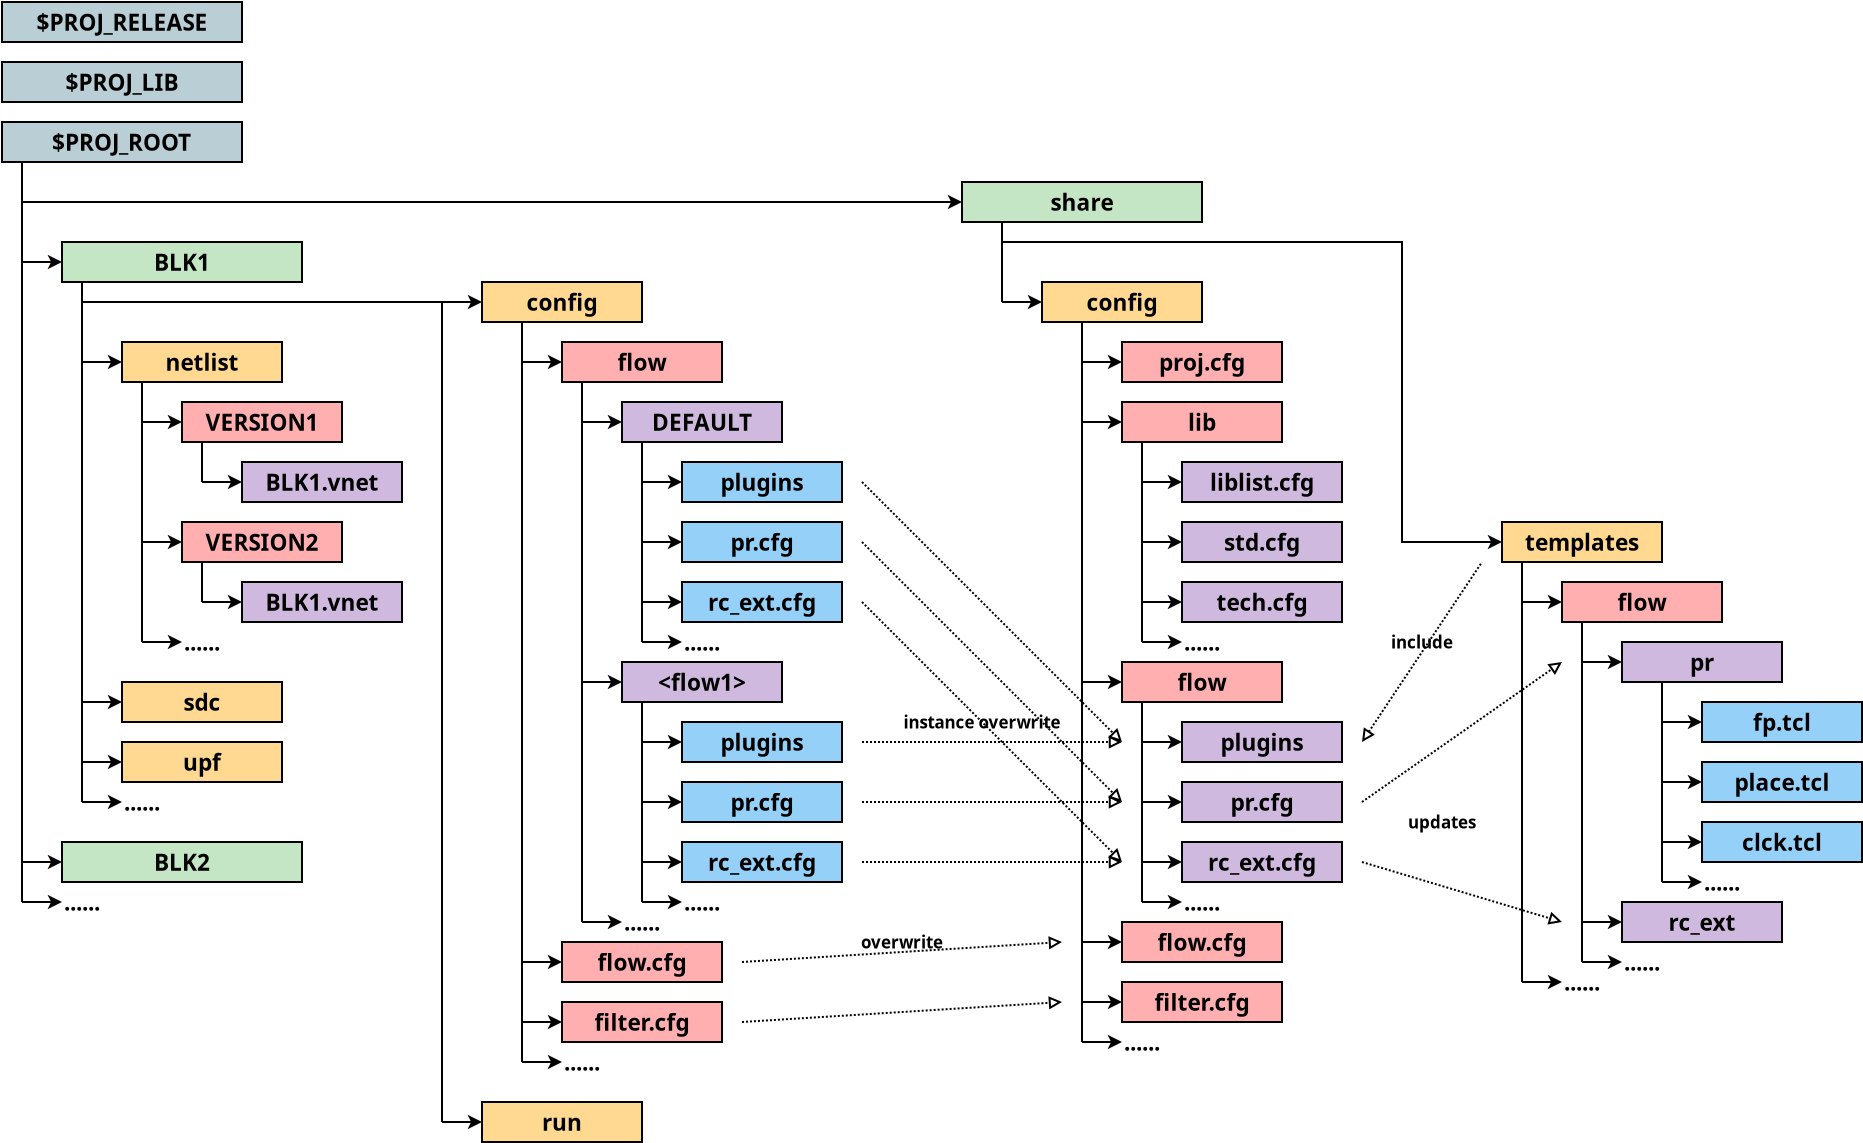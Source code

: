 <?xml version="1.0" encoding="UTF-8"?>
<dia:diagram xmlns:dia="http://www.lysator.liu.se/~alla/dia/">
  <dia:layer name="背景" visible="true" active="true">
    <dia:object type="Standard - Box" version="0" id="O0">
      <dia:attribute name="obj_pos">
        <dia:point val="5,-9"/>
      </dia:attribute>
      <dia:attribute name="obj_bb">
        <dia:rectangle val="4.95,-9.05;17.05,-6.95"/>
      </dia:attribute>
      <dia:attribute name="elem_corner">
        <dia:point val="5,-9"/>
      </dia:attribute>
      <dia:attribute name="elem_width">
        <dia:real val="12"/>
      </dia:attribute>
      <dia:attribute name="elem_height">
        <dia:real val="2"/>
      </dia:attribute>
      <dia:attribute name="border_width">
        <dia:real val="0.1"/>
      </dia:attribute>
      <dia:attribute name="inner_color">
        <dia:color val="#baced5"/>
      </dia:attribute>
      <dia:attribute name="show_background">
        <dia:boolean val="true"/>
      </dia:attribute>
    </dia:object>
    <dia:object type="Standard - Text" version="1" id="O1">
      <dia:attribute name="obj_pos">
        <dia:point val="11,-8"/>
      </dia:attribute>
      <dia:attribute name="obj_bb">
        <dia:rectangle val="7.006,-8.659;14.994,-7.341"/>
      </dia:attribute>
      <dia:attribute name="text">
        <dia:composite type="text">
          <dia:attribute name="string">
            <dia:string>#$PROJ_ROOT#</dia:string>
          </dia:attribute>
          <dia:attribute name="font">
            <dia:font family="Arial Black" style="112" name="Courier"/>
          </dia:attribute>
          <dia:attribute name="height">
            <dia:real val="1.411"/>
          </dia:attribute>
          <dia:attribute name="pos">
            <dia:point val="11,-7.609"/>
          </dia:attribute>
          <dia:attribute name="color">
            <dia:color val="#000000"/>
          </dia:attribute>
          <dia:attribute name="alignment">
            <dia:enum val="1"/>
          </dia:attribute>
        </dia:composite>
      </dia:attribute>
      <dia:attribute name="valign">
        <dia:enum val="2"/>
      </dia:attribute>
      <dia:connections>
        <dia:connection handle="0" to="O0" connection="8"/>
      </dia:connections>
    </dia:object>
    <dia:object type="Standard - Line" version="0" id="O2">
      <dia:attribute name="obj_pos">
        <dia:point val="6,-7"/>
      </dia:attribute>
      <dia:attribute name="obj_bb">
        <dia:rectangle val="5.95,-7.05;6.05,30.05"/>
      </dia:attribute>
      <dia:attribute name="conn_endpoints">
        <dia:point val="6,-7"/>
        <dia:point val="6,30"/>
      </dia:attribute>
      <dia:attribute name="numcp">
        <dia:int val="1"/>
      </dia:attribute>
    </dia:object>
    <dia:object type="Standard - Box" version="0" id="O3">
      <dia:attribute name="obj_pos">
        <dia:point val="8,27"/>
      </dia:attribute>
      <dia:attribute name="obj_bb">
        <dia:rectangle val="7.95,26.95;20.05,29.05"/>
      </dia:attribute>
      <dia:attribute name="elem_corner">
        <dia:point val="8,27"/>
      </dia:attribute>
      <dia:attribute name="elem_width">
        <dia:real val="12"/>
      </dia:attribute>
      <dia:attribute name="elem_height">
        <dia:real val="2"/>
      </dia:attribute>
      <dia:attribute name="border_width">
        <dia:real val="0.1"/>
      </dia:attribute>
      <dia:attribute name="inner_color">
        <dia:color val="#c4e6c4"/>
      </dia:attribute>
      <dia:attribute name="show_background">
        <dia:boolean val="true"/>
      </dia:attribute>
    </dia:object>
    <dia:object type="Standard - Line" version="0" id="O4">
      <dia:attribute name="obj_pos">
        <dia:point val="6,28"/>
      </dia:attribute>
      <dia:attribute name="obj_bb">
        <dia:rectangle val="5.95,27.638;8.112,28.362"/>
      </dia:attribute>
      <dia:attribute name="conn_endpoints">
        <dia:point val="6,28"/>
        <dia:point val="8,28"/>
      </dia:attribute>
      <dia:attribute name="numcp">
        <dia:int val="1"/>
      </dia:attribute>
      <dia:attribute name="end_arrow">
        <dia:enum val="22"/>
      </dia:attribute>
      <dia:attribute name="end_arrow_length">
        <dia:real val="0.5"/>
      </dia:attribute>
      <dia:attribute name="end_arrow_width">
        <dia:real val="0.5"/>
      </dia:attribute>
      <dia:connections>
        <dia:connection handle="1" to="O3" connection="3"/>
      </dia:connections>
    </dia:object>
    <dia:object type="Standard - Line" version="0" id="O5">
      <dia:attribute name="obj_pos">
        <dia:point val="6,-2"/>
      </dia:attribute>
      <dia:attribute name="obj_bb">
        <dia:rectangle val="5.95,-2.362;8.112,-1.638"/>
      </dia:attribute>
      <dia:attribute name="conn_endpoints">
        <dia:point val="6,-2"/>
        <dia:point val="8,-2"/>
      </dia:attribute>
      <dia:attribute name="numcp">
        <dia:int val="1"/>
      </dia:attribute>
      <dia:attribute name="end_arrow">
        <dia:enum val="22"/>
      </dia:attribute>
      <dia:attribute name="end_arrow_length">
        <dia:real val="0.5"/>
      </dia:attribute>
      <dia:attribute name="end_arrow_width">
        <dia:real val="0.5"/>
      </dia:attribute>
      <dia:connections>
        <dia:connection handle="1" to="O8" connection="3"/>
      </dia:connections>
    </dia:object>
    <dia:object type="Standard - Text" version="1" id="O6">
      <dia:attribute name="obj_pos">
        <dia:point val="9,30"/>
      </dia:attribute>
      <dia:attribute name="obj_bb">
        <dia:rectangle val="7.71,29.341;10.29,30.659"/>
      </dia:attribute>
      <dia:attribute name="text">
        <dia:composite type="text">
          <dia:attribute name="string">
            <dia:string>#......#</dia:string>
          </dia:attribute>
          <dia:attribute name="font">
            <dia:font family="Arial Black" style="112" name="Courier"/>
          </dia:attribute>
          <dia:attribute name="height">
            <dia:real val="1.411"/>
          </dia:attribute>
          <dia:attribute name="pos">
            <dia:point val="9,30.391"/>
          </dia:attribute>
          <dia:attribute name="color">
            <dia:color val="#000000"/>
          </dia:attribute>
          <dia:attribute name="alignment">
            <dia:enum val="1"/>
          </dia:attribute>
        </dia:composite>
      </dia:attribute>
      <dia:attribute name="valign">
        <dia:enum val="2"/>
      </dia:attribute>
    </dia:object>
    <dia:object type="Standard - Line" version="0" id="O7">
      <dia:attribute name="obj_pos">
        <dia:point val="6,30"/>
      </dia:attribute>
      <dia:attribute name="obj_bb">
        <dia:rectangle val="5.95,29.638;8.112,30.362"/>
      </dia:attribute>
      <dia:attribute name="conn_endpoints">
        <dia:point val="6,30"/>
        <dia:point val="8,30"/>
      </dia:attribute>
      <dia:attribute name="numcp">
        <dia:int val="1"/>
      </dia:attribute>
      <dia:attribute name="end_arrow">
        <dia:enum val="22"/>
      </dia:attribute>
      <dia:attribute name="end_arrow_length">
        <dia:real val="0.5"/>
      </dia:attribute>
      <dia:attribute name="end_arrow_width">
        <dia:real val="0.5"/>
      </dia:attribute>
    </dia:object>
    <dia:object type="Standard - Box" version="0" id="O8">
      <dia:attribute name="obj_pos">
        <dia:point val="8,-3"/>
      </dia:attribute>
      <dia:attribute name="obj_bb">
        <dia:rectangle val="7.95,-3.05;20.05,-0.95"/>
      </dia:attribute>
      <dia:attribute name="elem_corner">
        <dia:point val="8,-3"/>
      </dia:attribute>
      <dia:attribute name="elem_width">
        <dia:real val="12"/>
      </dia:attribute>
      <dia:attribute name="elem_height">
        <dia:real val="2"/>
      </dia:attribute>
      <dia:attribute name="border_width">
        <dia:real val="0.1"/>
      </dia:attribute>
      <dia:attribute name="inner_color">
        <dia:color val="#c4e6c4"/>
      </dia:attribute>
      <dia:attribute name="show_background">
        <dia:boolean val="true"/>
      </dia:attribute>
    </dia:object>
    <dia:object type="Standard - Text" version="1" id="O9">
      <dia:attribute name="obj_pos">
        <dia:point val="14,-2"/>
      </dia:attribute>
      <dia:attribute name="obj_bb">
        <dia:rectangle val="12.38,-2.659;15.62,-1.341"/>
      </dia:attribute>
      <dia:attribute name="text">
        <dia:composite type="text">
          <dia:attribute name="string">
            <dia:string>#BLK1#</dia:string>
          </dia:attribute>
          <dia:attribute name="font">
            <dia:font family="Arial Black" style="112" name="Courier"/>
          </dia:attribute>
          <dia:attribute name="height">
            <dia:real val="1.411"/>
          </dia:attribute>
          <dia:attribute name="pos">
            <dia:point val="14,-1.609"/>
          </dia:attribute>
          <dia:attribute name="color">
            <dia:color val="#000000"/>
          </dia:attribute>
          <dia:attribute name="alignment">
            <dia:enum val="1"/>
          </dia:attribute>
        </dia:composite>
      </dia:attribute>
      <dia:attribute name="valign">
        <dia:enum val="2"/>
      </dia:attribute>
      <dia:connections>
        <dia:connection handle="0" to="O8" connection="8"/>
      </dia:connections>
    </dia:object>
    <dia:object type="Standard - Box" version="0" id="O10">
      <dia:attribute name="obj_pos">
        <dia:point val="11,2"/>
      </dia:attribute>
      <dia:attribute name="obj_bb">
        <dia:rectangle val="10.95,1.95;19.05,4.05"/>
      </dia:attribute>
      <dia:attribute name="elem_corner">
        <dia:point val="11,2"/>
      </dia:attribute>
      <dia:attribute name="elem_width">
        <dia:real val="8"/>
      </dia:attribute>
      <dia:attribute name="elem_height">
        <dia:real val="2"/>
      </dia:attribute>
      <dia:attribute name="border_width">
        <dia:real val="0.1"/>
      </dia:attribute>
      <dia:attribute name="inner_color">
        <dia:color val="#ffd891"/>
      </dia:attribute>
      <dia:attribute name="show_background">
        <dia:boolean val="true"/>
      </dia:attribute>
    </dia:object>
    <dia:object type="Standard - Text" version="1" id="O11">
      <dia:attribute name="obj_pos">
        <dia:point val="15,3"/>
      </dia:attribute>
      <dia:attribute name="obj_bb">
        <dia:rectangle val="12.953,2.341;17.047,3.659"/>
      </dia:attribute>
      <dia:attribute name="text">
        <dia:composite type="text">
          <dia:attribute name="string">
            <dia:string>#netlist#</dia:string>
          </dia:attribute>
          <dia:attribute name="font">
            <dia:font family="Arial Black" style="112" name="Courier"/>
          </dia:attribute>
          <dia:attribute name="height">
            <dia:real val="1.411"/>
          </dia:attribute>
          <dia:attribute name="pos">
            <dia:point val="15,3.391"/>
          </dia:attribute>
          <dia:attribute name="color">
            <dia:color val="#000000"/>
          </dia:attribute>
          <dia:attribute name="alignment">
            <dia:enum val="1"/>
          </dia:attribute>
        </dia:composite>
      </dia:attribute>
      <dia:attribute name="valign">
        <dia:enum val="2"/>
      </dia:attribute>
      <dia:connections>
        <dia:connection handle="0" to="O10" connection="8"/>
      </dia:connections>
    </dia:object>
    <dia:object type="Standard - Line" version="0" id="O12">
      <dia:attribute name="obj_pos">
        <dia:point val="9,3"/>
      </dia:attribute>
      <dia:attribute name="obj_bb">
        <dia:rectangle val="8.95,2.638;11.112,3.362"/>
      </dia:attribute>
      <dia:attribute name="conn_endpoints">
        <dia:point val="9,3"/>
        <dia:point val="11,3"/>
      </dia:attribute>
      <dia:attribute name="numcp">
        <dia:int val="1"/>
      </dia:attribute>
      <dia:attribute name="end_arrow">
        <dia:enum val="22"/>
      </dia:attribute>
      <dia:attribute name="end_arrow_length">
        <dia:real val="0.5"/>
      </dia:attribute>
      <dia:attribute name="end_arrow_width">
        <dia:real val="0.5"/>
      </dia:attribute>
      <dia:connections>
        <dia:connection handle="1" to="O10" connection="3"/>
      </dia:connections>
    </dia:object>
    <dia:object type="Standard - Box" version="0" id="O13">
      <dia:attribute name="obj_pos">
        <dia:point val="11,19"/>
      </dia:attribute>
      <dia:attribute name="obj_bb">
        <dia:rectangle val="10.95,18.95;19.05,21.05"/>
      </dia:attribute>
      <dia:attribute name="elem_corner">
        <dia:point val="11,19"/>
      </dia:attribute>
      <dia:attribute name="elem_width">
        <dia:real val="8"/>
      </dia:attribute>
      <dia:attribute name="elem_height">
        <dia:real val="2"/>
      </dia:attribute>
      <dia:attribute name="border_width">
        <dia:real val="0.1"/>
      </dia:attribute>
      <dia:attribute name="inner_color">
        <dia:color val="#ffd891"/>
      </dia:attribute>
      <dia:attribute name="show_background">
        <dia:boolean val="true"/>
      </dia:attribute>
    </dia:object>
    <dia:object type="Standard - Text" version="1" id="O14">
      <dia:attribute name="obj_pos">
        <dia:point val="15,20"/>
      </dia:attribute>
      <dia:attribute name="obj_bb">
        <dia:rectangle val="13.925,19.341;16.075,20.659"/>
      </dia:attribute>
      <dia:attribute name="text">
        <dia:composite type="text">
          <dia:attribute name="string">
            <dia:string>#sdc#</dia:string>
          </dia:attribute>
          <dia:attribute name="font">
            <dia:font family="Arial Black" style="112" name="Courier"/>
          </dia:attribute>
          <dia:attribute name="height">
            <dia:real val="1.411"/>
          </dia:attribute>
          <dia:attribute name="pos">
            <dia:point val="15,20.391"/>
          </dia:attribute>
          <dia:attribute name="color">
            <dia:color val="#000000"/>
          </dia:attribute>
          <dia:attribute name="alignment">
            <dia:enum val="1"/>
          </dia:attribute>
        </dia:composite>
      </dia:attribute>
      <dia:attribute name="valign">
        <dia:enum val="2"/>
      </dia:attribute>
      <dia:connections>
        <dia:connection handle="0" to="O13" connection="8"/>
      </dia:connections>
    </dia:object>
    <dia:object type="Standard - Line" version="0" id="O15">
      <dia:attribute name="obj_pos">
        <dia:point val="9,20"/>
      </dia:attribute>
      <dia:attribute name="obj_bb">
        <dia:rectangle val="8.95,19.638;11.112,20.362"/>
      </dia:attribute>
      <dia:attribute name="conn_endpoints">
        <dia:point val="9,20"/>
        <dia:point val="11,20"/>
      </dia:attribute>
      <dia:attribute name="numcp">
        <dia:int val="1"/>
      </dia:attribute>
      <dia:attribute name="end_arrow">
        <dia:enum val="22"/>
      </dia:attribute>
      <dia:attribute name="end_arrow_length">
        <dia:real val="0.5"/>
      </dia:attribute>
      <dia:attribute name="end_arrow_width">
        <dia:real val="0.5"/>
      </dia:attribute>
      <dia:connections>
        <dia:connection handle="1" to="O13" connection="3"/>
      </dia:connections>
    </dia:object>
    <dia:object type="Standard - Box" version="0" id="O16">
      <dia:attribute name="obj_pos">
        <dia:point val="14,5"/>
      </dia:attribute>
      <dia:attribute name="obj_bb">
        <dia:rectangle val="13.95,4.95;22.05,7.05"/>
      </dia:attribute>
      <dia:attribute name="elem_corner">
        <dia:point val="14,5"/>
      </dia:attribute>
      <dia:attribute name="elem_width">
        <dia:real val="8"/>
      </dia:attribute>
      <dia:attribute name="elem_height">
        <dia:real val="2"/>
      </dia:attribute>
      <dia:attribute name="border_width">
        <dia:real val="0.1"/>
      </dia:attribute>
      <dia:attribute name="inner_color">
        <dia:color val="#ffafaf"/>
      </dia:attribute>
      <dia:attribute name="show_background">
        <dia:boolean val="true"/>
      </dia:attribute>
    </dia:object>
    <dia:object type="Standard - Text" version="1" id="O17">
      <dia:attribute name="obj_pos">
        <dia:point val="18,6"/>
      </dia:attribute>
      <dia:attribute name="obj_bb">
        <dia:rectangle val="14.783,5.341;21.218,6.659"/>
      </dia:attribute>
      <dia:attribute name="text">
        <dia:composite type="text">
          <dia:attribute name="string">
            <dia:string>#VERSION1#</dia:string>
          </dia:attribute>
          <dia:attribute name="font">
            <dia:font family="Arial Black" style="112" name="Courier"/>
          </dia:attribute>
          <dia:attribute name="height">
            <dia:real val="1.411"/>
          </dia:attribute>
          <dia:attribute name="pos">
            <dia:point val="18,6.391"/>
          </dia:attribute>
          <dia:attribute name="color">
            <dia:color val="#000000"/>
          </dia:attribute>
          <dia:attribute name="alignment">
            <dia:enum val="1"/>
          </dia:attribute>
        </dia:composite>
      </dia:attribute>
      <dia:attribute name="valign">
        <dia:enum val="2"/>
      </dia:attribute>
      <dia:connections>
        <dia:connection handle="0" to="O16" connection="8"/>
      </dia:connections>
    </dia:object>
    <dia:object type="Standard - Box" version="0" id="O18">
      <dia:attribute name="obj_pos">
        <dia:point val="17,8"/>
      </dia:attribute>
      <dia:attribute name="obj_bb">
        <dia:rectangle val="16.95,7.95;25.05,10.05"/>
      </dia:attribute>
      <dia:attribute name="elem_corner">
        <dia:point val="17,8"/>
      </dia:attribute>
      <dia:attribute name="elem_width">
        <dia:real val="8"/>
      </dia:attribute>
      <dia:attribute name="elem_height">
        <dia:real val="2"/>
      </dia:attribute>
      <dia:attribute name="border_width">
        <dia:real val="0.1"/>
      </dia:attribute>
      <dia:attribute name="inner_color">
        <dia:color val="#d0b9de"/>
      </dia:attribute>
      <dia:attribute name="show_background">
        <dia:boolean val="true"/>
      </dia:attribute>
    </dia:object>
    <dia:object type="Standard - Text" version="1" id="O19">
      <dia:attribute name="obj_pos">
        <dia:point val="21,9"/>
      </dia:attribute>
      <dia:attribute name="obj_bb">
        <dia:rectangle val="17.744,8.341;24.256,9.659"/>
      </dia:attribute>
      <dia:attribute name="text">
        <dia:composite type="text">
          <dia:attribute name="string">
            <dia:string>#BLK1.vnet#</dia:string>
          </dia:attribute>
          <dia:attribute name="font">
            <dia:font family="Arial Black" style="112" name="Courier"/>
          </dia:attribute>
          <dia:attribute name="height">
            <dia:real val="1.411"/>
          </dia:attribute>
          <dia:attribute name="pos">
            <dia:point val="21,9.391"/>
          </dia:attribute>
          <dia:attribute name="color">
            <dia:color val="#000000"/>
          </dia:attribute>
          <dia:attribute name="alignment">
            <dia:enum val="1"/>
          </dia:attribute>
        </dia:composite>
      </dia:attribute>
      <dia:attribute name="valign">
        <dia:enum val="2"/>
      </dia:attribute>
      <dia:connections>
        <dia:connection handle="0" to="O18" connection="8"/>
      </dia:connections>
    </dia:object>
    <dia:object type="Standard - Text" version="1" id="O20">
      <dia:attribute name="obj_pos">
        <dia:point val="15,17"/>
      </dia:attribute>
      <dia:attribute name="obj_bb">
        <dia:rectangle val="13.71,16.341;16.29,17.659"/>
      </dia:attribute>
      <dia:attribute name="text">
        <dia:composite type="text">
          <dia:attribute name="string">
            <dia:string>#......#</dia:string>
          </dia:attribute>
          <dia:attribute name="font">
            <dia:font family="Arial Black" style="112" name="Courier"/>
          </dia:attribute>
          <dia:attribute name="height">
            <dia:real val="1.411"/>
          </dia:attribute>
          <dia:attribute name="pos">
            <dia:point val="15,17.391"/>
          </dia:attribute>
          <dia:attribute name="color">
            <dia:color val="#000000"/>
          </dia:attribute>
          <dia:attribute name="alignment">
            <dia:enum val="1"/>
          </dia:attribute>
        </dia:composite>
      </dia:attribute>
      <dia:attribute name="valign">
        <dia:enum val="2"/>
      </dia:attribute>
    </dia:object>
    <dia:object type="Standard - Line" version="0" id="O21">
      <dia:attribute name="obj_pos">
        <dia:point val="12,4"/>
      </dia:attribute>
      <dia:attribute name="obj_bb">
        <dia:rectangle val="11.95,3.95;12.05,17.05"/>
      </dia:attribute>
      <dia:attribute name="conn_endpoints">
        <dia:point val="12,4"/>
        <dia:point val="12,17"/>
      </dia:attribute>
      <dia:attribute name="numcp">
        <dia:int val="1"/>
      </dia:attribute>
    </dia:object>
    <dia:object type="Standard - Line" version="0" id="O22">
      <dia:attribute name="obj_pos">
        <dia:point val="12,6"/>
      </dia:attribute>
      <dia:attribute name="obj_bb">
        <dia:rectangle val="11.95,5.638;14.112,6.362"/>
      </dia:attribute>
      <dia:attribute name="conn_endpoints">
        <dia:point val="12,6"/>
        <dia:point val="14,6"/>
      </dia:attribute>
      <dia:attribute name="numcp">
        <dia:int val="1"/>
      </dia:attribute>
      <dia:attribute name="end_arrow">
        <dia:enum val="22"/>
      </dia:attribute>
      <dia:attribute name="end_arrow_length">
        <dia:real val="0.5"/>
      </dia:attribute>
      <dia:attribute name="end_arrow_width">
        <dia:real val="0.5"/>
      </dia:attribute>
      <dia:connections>
        <dia:connection handle="1" to="O16" connection="3"/>
      </dia:connections>
    </dia:object>
    <dia:object type="Standard - Line" version="0" id="O23">
      <dia:attribute name="obj_pos">
        <dia:point val="12,17"/>
      </dia:attribute>
      <dia:attribute name="obj_bb">
        <dia:rectangle val="11.95,16.638;14.112,17.362"/>
      </dia:attribute>
      <dia:attribute name="conn_endpoints">
        <dia:point val="12,17"/>
        <dia:point val="14,17"/>
      </dia:attribute>
      <dia:attribute name="numcp">
        <dia:int val="1"/>
      </dia:attribute>
      <dia:attribute name="end_arrow">
        <dia:enum val="22"/>
      </dia:attribute>
      <dia:attribute name="end_arrow_length">
        <dia:real val="0.5"/>
      </dia:attribute>
      <dia:attribute name="end_arrow_width">
        <dia:real val="0.5"/>
      </dia:attribute>
    </dia:object>
    <dia:object type="Standard - Line" version="0" id="O24">
      <dia:attribute name="obj_pos">
        <dia:point val="15,9"/>
      </dia:attribute>
      <dia:attribute name="obj_bb">
        <dia:rectangle val="14.95,8.638;17.112,9.362"/>
      </dia:attribute>
      <dia:attribute name="conn_endpoints">
        <dia:point val="15,9"/>
        <dia:point val="17,9"/>
      </dia:attribute>
      <dia:attribute name="numcp">
        <dia:int val="1"/>
      </dia:attribute>
      <dia:attribute name="end_arrow">
        <dia:enum val="22"/>
      </dia:attribute>
      <dia:attribute name="end_arrow_length">
        <dia:real val="0.5"/>
      </dia:attribute>
      <dia:attribute name="end_arrow_width">
        <dia:real val="0.5"/>
      </dia:attribute>
      <dia:connections>
        <dia:connection handle="1" to="O18" connection="3"/>
      </dia:connections>
    </dia:object>
    <dia:object type="Standard - Line" version="0" id="O25">
      <dia:attribute name="obj_pos">
        <dia:point val="15,7"/>
      </dia:attribute>
      <dia:attribute name="obj_bb">
        <dia:rectangle val="14.95,6.95;15.05,9.05"/>
      </dia:attribute>
      <dia:attribute name="conn_endpoints">
        <dia:point val="15,7"/>
        <dia:point val="15,9"/>
      </dia:attribute>
      <dia:attribute name="numcp">
        <dia:int val="1"/>
      </dia:attribute>
    </dia:object>
    <dia:object type="Standard - Line" version="0" id="O26">
      <dia:attribute name="obj_pos">
        <dia:point val="9,-1"/>
      </dia:attribute>
      <dia:attribute name="obj_bb">
        <dia:rectangle val="8.95,-1.05;9.05,25.05"/>
      </dia:attribute>
      <dia:attribute name="conn_endpoints">
        <dia:point val="9,-1"/>
        <dia:point val="9,25"/>
      </dia:attribute>
      <dia:attribute name="numcp">
        <dia:int val="1"/>
      </dia:attribute>
    </dia:object>
    <dia:object type="Standard - Box" version="0" id="O27">
      <dia:attribute name="obj_pos">
        <dia:point val="5,-15"/>
      </dia:attribute>
      <dia:attribute name="obj_bb">
        <dia:rectangle val="4.95,-15.05;17.05,-12.95"/>
      </dia:attribute>
      <dia:attribute name="elem_corner">
        <dia:point val="5,-15"/>
      </dia:attribute>
      <dia:attribute name="elem_width">
        <dia:real val="12"/>
      </dia:attribute>
      <dia:attribute name="elem_height">
        <dia:real val="2"/>
      </dia:attribute>
      <dia:attribute name="border_width">
        <dia:real val="0.1"/>
      </dia:attribute>
      <dia:attribute name="inner_color">
        <dia:color val="#baced5"/>
      </dia:attribute>
      <dia:attribute name="show_background">
        <dia:boolean val="true"/>
      </dia:attribute>
    </dia:object>
    <dia:object type="Standard - Text" version="1" id="O28">
      <dia:attribute name="obj_pos">
        <dia:point val="11,-14"/>
      </dia:attribute>
      <dia:attribute name="obj_bb">
        <dia:rectangle val="5.994,-14.659;16.006,-13.341"/>
      </dia:attribute>
      <dia:attribute name="text">
        <dia:composite type="text">
          <dia:attribute name="string">
            <dia:string>#$PROJ_RELEASE#</dia:string>
          </dia:attribute>
          <dia:attribute name="font">
            <dia:font family="Arial Black" style="112" name="Courier"/>
          </dia:attribute>
          <dia:attribute name="height">
            <dia:real val="1.411"/>
          </dia:attribute>
          <dia:attribute name="pos">
            <dia:point val="11,-13.609"/>
          </dia:attribute>
          <dia:attribute name="color">
            <dia:color val="#000000"/>
          </dia:attribute>
          <dia:attribute name="alignment">
            <dia:enum val="1"/>
          </dia:attribute>
        </dia:composite>
      </dia:attribute>
      <dia:attribute name="valign">
        <dia:enum val="2"/>
      </dia:attribute>
      <dia:connections>
        <dia:connection handle="0" to="O27" connection="8"/>
      </dia:connections>
    </dia:object>
    <dia:object type="Standard - Box" version="0" id="O29">
      <dia:attribute name="obj_pos">
        <dia:point val="5,-12"/>
      </dia:attribute>
      <dia:attribute name="obj_bb">
        <dia:rectangle val="4.95,-12.05;17.05,-9.95"/>
      </dia:attribute>
      <dia:attribute name="elem_corner">
        <dia:point val="5,-12"/>
      </dia:attribute>
      <dia:attribute name="elem_width">
        <dia:real val="12"/>
      </dia:attribute>
      <dia:attribute name="elem_height">
        <dia:real val="2"/>
      </dia:attribute>
      <dia:attribute name="border_width">
        <dia:real val="0.1"/>
      </dia:attribute>
      <dia:attribute name="inner_color">
        <dia:color val="#baced5"/>
      </dia:attribute>
      <dia:attribute name="show_background">
        <dia:boolean val="true"/>
      </dia:attribute>
    </dia:object>
    <dia:object type="Standard - Text" version="1" id="O30">
      <dia:attribute name="obj_pos">
        <dia:point val="11,-11"/>
      </dia:attribute>
      <dia:attribute name="obj_bb">
        <dia:rectangle val="7.786,-11.659;14.214,-10.341"/>
      </dia:attribute>
      <dia:attribute name="text">
        <dia:composite type="text">
          <dia:attribute name="string">
            <dia:string>#$PROJ_LIB#</dia:string>
          </dia:attribute>
          <dia:attribute name="font">
            <dia:font family="Arial Black" style="112" name="Courier"/>
          </dia:attribute>
          <dia:attribute name="height">
            <dia:real val="1.411"/>
          </dia:attribute>
          <dia:attribute name="pos">
            <dia:point val="11,-10.609"/>
          </dia:attribute>
          <dia:attribute name="color">
            <dia:color val="#000000"/>
          </dia:attribute>
          <dia:attribute name="alignment">
            <dia:enum val="1"/>
          </dia:attribute>
        </dia:composite>
      </dia:attribute>
      <dia:attribute name="valign">
        <dia:enum val="2"/>
      </dia:attribute>
      <dia:connections>
        <dia:connection handle="0" to="O29" connection="8"/>
      </dia:connections>
    </dia:object>
    <dia:object type="Standard - Box" version="0" id="O31">
      <dia:attribute name="obj_pos">
        <dia:point val="53,-6"/>
      </dia:attribute>
      <dia:attribute name="obj_bb">
        <dia:rectangle val="52.95,-6.05;65.05,-3.95"/>
      </dia:attribute>
      <dia:attribute name="elem_corner">
        <dia:point val="53,-6"/>
      </dia:attribute>
      <dia:attribute name="elem_width">
        <dia:real val="12"/>
      </dia:attribute>
      <dia:attribute name="elem_height">
        <dia:real val="2"/>
      </dia:attribute>
      <dia:attribute name="border_width">
        <dia:real val="0.1"/>
      </dia:attribute>
      <dia:attribute name="inner_color">
        <dia:color val="#c4e6c4"/>
      </dia:attribute>
      <dia:attribute name="show_background">
        <dia:boolean val="true"/>
      </dia:attribute>
    </dia:object>
    <dia:object type="Standard - Text" version="1" id="O32">
      <dia:attribute name="obj_pos">
        <dia:point val="59,-5"/>
      </dia:attribute>
      <dia:attribute name="obj_bb">
        <dia:rectangle val="57.22,-5.659;60.78,-4.341"/>
      </dia:attribute>
      <dia:attribute name="text">
        <dia:composite type="text">
          <dia:attribute name="string">
            <dia:string>#share#</dia:string>
          </dia:attribute>
          <dia:attribute name="font">
            <dia:font family="Arial Black" style="112" name="Courier"/>
          </dia:attribute>
          <dia:attribute name="height">
            <dia:real val="1.411"/>
          </dia:attribute>
          <dia:attribute name="pos">
            <dia:point val="59,-4.609"/>
          </dia:attribute>
          <dia:attribute name="color">
            <dia:color val="#000000"/>
          </dia:attribute>
          <dia:attribute name="alignment">
            <dia:enum val="1"/>
          </dia:attribute>
        </dia:composite>
      </dia:attribute>
      <dia:attribute name="valign">
        <dia:enum val="2"/>
      </dia:attribute>
      <dia:connections>
        <dia:connection handle="0" to="O31" connection="8"/>
      </dia:connections>
    </dia:object>
    <dia:object type="Standard - Text" version="1" id="O33">
      <dia:attribute name="obj_pos">
        <dia:point val="14,28"/>
      </dia:attribute>
      <dia:attribute name="obj_bb">
        <dia:rectangle val="12.38,27.341;15.62,28.659"/>
      </dia:attribute>
      <dia:attribute name="text">
        <dia:composite type="text">
          <dia:attribute name="string">
            <dia:string>#BLK2#</dia:string>
          </dia:attribute>
          <dia:attribute name="font">
            <dia:font family="Arial Black" style="112" name="Courier"/>
          </dia:attribute>
          <dia:attribute name="height">
            <dia:real val="1.411"/>
          </dia:attribute>
          <dia:attribute name="pos">
            <dia:point val="14,28.391"/>
          </dia:attribute>
          <dia:attribute name="color">
            <dia:color val="#000000"/>
          </dia:attribute>
          <dia:attribute name="alignment">
            <dia:enum val="1"/>
          </dia:attribute>
        </dia:composite>
      </dia:attribute>
      <dia:attribute name="valign">
        <dia:enum val="2"/>
      </dia:attribute>
      <dia:connections>
        <dia:connection handle="0" to="O3" connection="8"/>
      </dia:connections>
    </dia:object>
    <dia:object type="Standard - Box" version="0" id="O34">
      <dia:attribute name="obj_pos">
        <dia:point val="14,11"/>
      </dia:attribute>
      <dia:attribute name="obj_bb">
        <dia:rectangle val="13.95,10.95;22.05,13.05"/>
      </dia:attribute>
      <dia:attribute name="elem_corner">
        <dia:point val="14,11"/>
      </dia:attribute>
      <dia:attribute name="elem_width">
        <dia:real val="8"/>
      </dia:attribute>
      <dia:attribute name="elem_height">
        <dia:real val="2"/>
      </dia:attribute>
      <dia:attribute name="border_width">
        <dia:real val="0.1"/>
      </dia:attribute>
      <dia:attribute name="inner_color">
        <dia:color val="#ffafaf"/>
      </dia:attribute>
      <dia:attribute name="show_background">
        <dia:boolean val="true"/>
      </dia:attribute>
    </dia:object>
    <dia:object type="Standard - Text" version="1" id="O35">
      <dia:attribute name="obj_pos">
        <dia:point val="18,12"/>
      </dia:attribute>
      <dia:attribute name="obj_bb">
        <dia:rectangle val="14.783,11.341;21.218,12.659"/>
      </dia:attribute>
      <dia:attribute name="text">
        <dia:composite type="text">
          <dia:attribute name="string">
            <dia:string>#VERSION2#</dia:string>
          </dia:attribute>
          <dia:attribute name="font">
            <dia:font family="Arial Black" style="112" name="Courier"/>
          </dia:attribute>
          <dia:attribute name="height">
            <dia:real val="1.411"/>
          </dia:attribute>
          <dia:attribute name="pos">
            <dia:point val="18,12.391"/>
          </dia:attribute>
          <dia:attribute name="color">
            <dia:color val="#000000"/>
          </dia:attribute>
          <dia:attribute name="alignment">
            <dia:enum val="1"/>
          </dia:attribute>
        </dia:composite>
      </dia:attribute>
      <dia:attribute name="valign">
        <dia:enum val="2"/>
      </dia:attribute>
      <dia:connections>
        <dia:connection handle="0" to="O34" connection="8"/>
      </dia:connections>
    </dia:object>
    <dia:object type="Standard - Box" version="0" id="O36">
      <dia:attribute name="obj_pos">
        <dia:point val="17,14"/>
      </dia:attribute>
      <dia:attribute name="obj_bb">
        <dia:rectangle val="16.95,13.95;25.05,16.05"/>
      </dia:attribute>
      <dia:attribute name="elem_corner">
        <dia:point val="17,14"/>
      </dia:attribute>
      <dia:attribute name="elem_width">
        <dia:real val="8"/>
      </dia:attribute>
      <dia:attribute name="elem_height">
        <dia:real val="2"/>
      </dia:attribute>
      <dia:attribute name="border_width">
        <dia:real val="0.1"/>
      </dia:attribute>
      <dia:attribute name="inner_color">
        <dia:color val="#d0b9de"/>
      </dia:attribute>
      <dia:attribute name="show_background">
        <dia:boolean val="true"/>
      </dia:attribute>
    </dia:object>
    <dia:object type="Standard - Text" version="1" id="O37">
      <dia:attribute name="obj_pos">
        <dia:point val="21,15"/>
      </dia:attribute>
      <dia:attribute name="obj_bb">
        <dia:rectangle val="17.744,14.341;24.256,15.659"/>
      </dia:attribute>
      <dia:attribute name="text">
        <dia:composite type="text">
          <dia:attribute name="string">
            <dia:string>#BLK1.vnet#</dia:string>
          </dia:attribute>
          <dia:attribute name="font">
            <dia:font family="Arial Black" style="112" name="Courier"/>
          </dia:attribute>
          <dia:attribute name="height">
            <dia:real val="1.411"/>
          </dia:attribute>
          <dia:attribute name="pos">
            <dia:point val="21,15.391"/>
          </dia:attribute>
          <dia:attribute name="color">
            <dia:color val="#000000"/>
          </dia:attribute>
          <dia:attribute name="alignment">
            <dia:enum val="1"/>
          </dia:attribute>
        </dia:composite>
      </dia:attribute>
      <dia:attribute name="valign">
        <dia:enum val="2"/>
      </dia:attribute>
      <dia:connections>
        <dia:connection handle="0" to="O36" connection="8"/>
      </dia:connections>
    </dia:object>
    <dia:object type="Standard - Line" version="0" id="O38">
      <dia:attribute name="obj_pos">
        <dia:point val="12,12"/>
      </dia:attribute>
      <dia:attribute name="obj_bb">
        <dia:rectangle val="11.95,11.638;14.112,12.362"/>
      </dia:attribute>
      <dia:attribute name="conn_endpoints">
        <dia:point val="12,12"/>
        <dia:point val="14,12"/>
      </dia:attribute>
      <dia:attribute name="numcp">
        <dia:int val="1"/>
      </dia:attribute>
      <dia:attribute name="end_arrow">
        <dia:enum val="22"/>
      </dia:attribute>
      <dia:attribute name="end_arrow_length">
        <dia:real val="0.5"/>
      </dia:attribute>
      <dia:attribute name="end_arrow_width">
        <dia:real val="0.5"/>
      </dia:attribute>
      <dia:connections>
        <dia:connection handle="1" to="O34" connection="3"/>
      </dia:connections>
    </dia:object>
    <dia:object type="Standard - Line" version="0" id="O39">
      <dia:attribute name="obj_pos">
        <dia:point val="15,15"/>
      </dia:attribute>
      <dia:attribute name="obj_bb">
        <dia:rectangle val="14.95,14.638;17.112,15.362"/>
      </dia:attribute>
      <dia:attribute name="conn_endpoints">
        <dia:point val="15,15"/>
        <dia:point val="17,15"/>
      </dia:attribute>
      <dia:attribute name="numcp">
        <dia:int val="1"/>
      </dia:attribute>
      <dia:attribute name="end_arrow">
        <dia:enum val="22"/>
      </dia:attribute>
      <dia:attribute name="end_arrow_length">
        <dia:real val="0.5"/>
      </dia:attribute>
      <dia:attribute name="end_arrow_width">
        <dia:real val="0.5"/>
      </dia:attribute>
      <dia:connections>
        <dia:connection handle="1" to="O36" connection="3"/>
      </dia:connections>
    </dia:object>
    <dia:object type="Standard - Line" version="0" id="O40">
      <dia:attribute name="obj_pos">
        <dia:point val="15,13"/>
      </dia:attribute>
      <dia:attribute name="obj_bb">
        <dia:rectangle val="14.95,12.95;15.05,15.05"/>
      </dia:attribute>
      <dia:attribute name="conn_endpoints">
        <dia:point val="15,13"/>
        <dia:point val="15,15"/>
      </dia:attribute>
      <dia:attribute name="numcp">
        <dia:int val="1"/>
      </dia:attribute>
    </dia:object>
    <dia:object type="Standard - Box" version="0" id="O41">
      <dia:attribute name="obj_pos">
        <dia:point val="11,22"/>
      </dia:attribute>
      <dia:attribute name="obj_bb">
        <dia:rectangle val="10.95,21.95;19.05,24.05"/>
      </dia:attribute>
      <dia:attribute name="elem_corner">
        <dia:point val="11,22"/>
      </dia:attribute>
      <dia:attribute name="elem_width">
        <dia:real val="8"/>
      </dia:attribute>
      <dia:attribute name="elem_height">
        <dia:real val="2"/>
      </dia:attribute>
      <dia:attribute name="border_width">
        <dia:real val="0.1"/>
      </dia:attribute>
      <dia:attribute name="inner_color">
        <dia:color val="#ffd891"/>
      </dia:attribute>
      <dia:attribute name="show_background">
        <dia:boolean val="true"/>
      </dia:attribute>
    </dia:object>
    <dia:object type="Standard - Text" version="1" id="O42">
      <dia:attribute name="obj_pos">
        <dia:point val="15,23"/>
      </dia:attribute>
      <dia:attribute name="obj_bb">
        <dia:rectangle val="13.95,22.341;16.05,23.659"/>
      </dia:attribute>
      <dia:attribute name="text">
        <dia:composite type="text">
          <dia:attribute name="string">
            <dia:string>#upf#</dia:string>
          </dia:attribute>
          <dia:attribute name="font">
            <dia:font family="Arial Black" style="112" name="Courier"/>
          </dia:attribute>
          <dia:attribute name="height">
            <dia:real val="1.411"/>
          </dia:attribute>
          <dia:attribute name="pos">
            <dia:point val="15,23.391"/>
          </dia:attribute>
          <dia:attribute name="color">
            <dia:color val="#000000"/>
          </dia:attribute>
          <dia:attribute name="alignment">
            <dia:enum val="1"/>
          </dia:attribute>
        </dia:composite>
      </dia:attribute>
      <dia:attribute name="valign">
        <dia:enum val="2"/>
      </dia:attribute>
      <dia:connections>
        <dia:connection handle="0" to="O41" connection="8"/>
      </dia:connections>
    </dia:object>
    <dia:object type="Standard - Line" version="0" id="O43">
      <dia:attribute name="obj_pos">
        <dia:point val="9,23"/>
      </dia:attribute>
      <dia:attribute name="obj_bb">
        <dia:rectangle val="8.95,22.638;11.112,23.362"/>
      </dia:attribute>
      <dia:attribute name="conn_endpoints">
        <dia:point val="9,23"/>
        <dia:point val="11,23"/>
      </dia:attribute>
      <dia:attribute name="numcp">
        <dia:int val="1"/>
      </dia:attribute>
      <dia:attribute name="end_arrow">
        <dia:enum val="22"/>
      </dia:attribute>
      <dia:attribute name="end_arrow_length">
        <dia:real val="0.5"/>
      </dia:attribute>
      <dia:attribute name="end_arrow_width">
        <dia:real val="0.5"/>
      </dia:attribute>
      <dia:connections>
        <dia:connection handle="1" to="O41" connection="3"/>
      </dia:connections>
    </dia:object>
    <dia:object type="Standard - Text" version="1" id="O44">
      <dia:attribute name="obj_pos">
        <dia:point val="12,25"/>
      </dia:attribute>
      <dia:attribute name="obj_bb">
        <dia:rectangle val="10.71,24.341;13.29,25.659"/>
      </dia:attribute>
      <dia:attribute name="text">
        <dia:composite type="text">
          <dia:attribute name="string">
            <dia:string>#......#</dia:string>
          </dia:attribute>
          <dia:attribute name="font">
            <dia:font family="Arial Black" style="112" name="Courier"/>
          </dia:attribute>
          <dia:attribute name="height">
            <dia:real val="1.411"/>
          </dia:attribute>
          <dia:attribute name="pos">
            <dia:point val="12,25.391"/>
          </dia:attribute>
          <dia:attribute name="color">
            <dia:color val="#000000"/>
          </dia:attribute>
          <dia:attribute name="alignment">
            <dia:enum val="1"/>
          </dia:attribute>
        </dia:composite>
      </dia:attribute>
      <dia:attribute name="valign">
        <dia:enum val="2"/>
      </dia:attribute>
    </dia:object>
    <dia:object type="Standard - Line" version="0" id="O45">
      <dia:attribute name="obj_pos">
        <dia:point val="9,25"/>
      </dia:attribute>
      <dia:attribute name="obj_bb">
        <dia:rectangle val="8.95,24.638;11.112,25.362"/>
      </dia:attribute>
      <dia:attribute name="conn_endpoints">
        <dia:point val="9,25"/>
        <dia:point val="11,25"/>
      </dia:attribute>
      <dia:attribute name="numcp">
        <dia:int val="1"/>
      </dia:attribute>
      <dia:attribute name="end_arrow">
        <dia:enum val="22"/>
      </dia:attribute>
      <dia:attribute name="end_arrow_length">
        <dia:real val="0.5"/>
      </dia:attribute>
      <dia:attribute name="end_arrow_width">
        <dia:real val="0.5"/>
      </dia:attribute>
    </dia:object>
    <dia:object type="Standard - Box" version="0" id="O46">
      <dia:attribute name="obj_pos">
        <dia:point val="29,-1"/>
      </dia:attribute>
      <dia:attribute name="obj_bb">
        <dia:rectangle val="28.95,-1.05;37.05,1.05"/>
      </dia:attribute>
      <dia:attribute name="elem_corner">
        <dia:point val="29,-1"/>
      </dia:attribute>
      <dia:attribute name="elem_width">
        <dia:real val="8"/>
      </dia:attribute>
      <dia:attribute name="elem_height">
        <dia:real val="2"/>
      </dia:attribute>
      <dia:attribute name="border_width">
        <dia:real val="0.1"/>
      </dia:attribute>
      <dia:attribute name="inner_color">
        <dia:color val="#ffd891"/>
      </dia:attribute>
      <dia:attribute name="show_background">
        <dia:boolean val="true"/>
      </dia:attribute>
    </dia:object>
    <dia:object type="Standard - Text" version="1" id="O47">
      <dia:attribute name="obj_pos">
        <dia:point val="33,0"/>
      </dia:attribute>
      <dia:attribute name="obj_bb">
        <dia:rectangle val="31.054,-0.659;34.946,0.659"/>
      </dia:attribute>
      <dia:attribute name="text">
        <dia:composite type="text">
          <dia:attribute name="string">
            <dia:string>#config#</dia:string>
          </dia:attribute>
          <dia:attribute name="font">
            <dia:font family="Arial Black" style="112" name="Courier"/>
          </dia:attribute>
          <dia:attribute name="height">
            <dia:real val="1.411"/>
          </dia:attribute>
          <dia:attribute name="pos">
            <dia:point val="33,0.391"/>
          </dia:attribute>
          <dia:attribute name="color">
            <dia:color val="#000000"/>
          </dia:attribute>
          <dia:attribute name="alignment">
            <dia:enum val="1"/>
          </dia:attribute>
        </dia:composite>
      </dia:attribute>
      <dia:attribute name="valign">
        <dia:enum val="2"/>
      </dia:attribute>
      <dia:connections>
        <dia:connection handle="0" to="O46" connection="8"/>
      </dia:connections>
    </dia:object>
    <dia:object type="Standard - Text" version="1" id="O48">
      <dia:attribute name="obj_pos">
        <dia:point val="34,38"/>
      </dia:attribute>
      <dia:attribute name="obj_bb">
        <dia:rectangle val="32.71,37.341;35.29,38.659"/>
      </dia:attribute>
      <dia:attribute name="text">
        <dia:composite type="text">
          <dia:attribute name="string">
            <dia:string>#......#</dia:string>
          </dia:attribute>
          <dia:attribute name="font">
            <dia:font family="Arial Black" style="112" name="Courier"/>
          </dia:attribute>
          <dia:attribute name="height">
            <dia:real val="1.411"/>
          </dia:attribute>
          <dia:attribute name="pos">
            <dia:point val="34,38.391"/>
          </dia:attribute>
          <dia:attribute name="color">
            <dia:color val="#000000"/>
          </dia:attribute>
          <dia:attribute name="alignment">
            <dia:enum val="1"/>
          </dia:attribute>
        </dia:composite>
      </dia:attribute>
      <dia:attribute name="valign">
        <dia:enum val="2"/>
      </dia:attribute>
    </dia:object>
    <dia:object type="Standard - Line" version="0" id="O49">
      <dia:attribute name="obj_pos">
        <dia:point val="31,1"/>
      </dia:attribute>
      <dia:attribute name="obj_bb">
        <dia:rectangle val="30.95,0.95;31.05,38.05"/>
      </dia:attribute>
      <dia:attribute name="conn_endpoints">
        <dia:point val="31,1"/>
        <dia:point val="31,38"/>
      </dia:attribute>
      <dia:attribute name="numcp">
        <dia:int val="1"/>
      </dia:attribute>
    </dia:object>
    <dia:object type="Standard - Line" version="0" id="O50">
      <dia:attribute name="obj_pos">
        <dia:point val="31,38"/>
      </dia:attribute>
      <dia:attribute name="obj_bb">
        <dia:rectangle val="30.95,37.638;33.112,38.362"/>
      </dia:attribute>
      <dia:attribute name="conn_endpoints">
        <dia:point val="31,38"/>
        <dia:point val="33,38"/>
      </dia:attribute>
      <dia:attribute name="numcp">
        <dia:int val="1"/>
      </dia:attribute>
      <dia:attribute name="end_arrow">
        <dia:enum val="22"/>
      </dia:attribute>
      <dia:attribute name="end_arrow_length">
        <dia:real val="0.5"/>
      </dia:attribute>
      <dia:attribute name="end_arrow_width">
        <dia:real val="0.5"/>
      </dia:attribute>
    </dia:object>
    <dia:object type="Standard - Box" version="0" id="O51">
      <dia:attribute name="obj_pos">
        <dia:point val="33,32"/>
      </dia:attribute>
      <dia:attribute name="obj_bb">
        <dia:rectangle val="32.95,31.95;41.05,34.05"/>
      </dia:attribute>
      <dia:attribute name="elem_corner">
        <dia:point val="33,32"/>
      </dia:attribute>
      <dia:attribute name="elem_width">
        <dia:real val="8"/>
      </dia:attribute>
      <dia:attribute name="elem_height">
        <dia:real val="2"/>
      </dia:attribute>
      <dia:attribute name="border_width">
        <dia:real val="0.1"/>
      </dia:attribute>
      <dia:attribute name="inner_color">
        <dia:color val="#ffafaf"/>
      </dia:attribute>
      <dia:attribute name="show_background">
        <dia:boolean val="true"/>
      </dia:attribute>
    </dia:object>
    <dia:object type="Standard - Text" version="1" id="O52">
      <dia:attribute name="obj_pos">
        <dia:point val="37,33"/>
      </dia:attribute>
      <dia:attribute name="obj_bb">
        <dia:rectangle val="34.51,32.341;39.49,33.659"/>
      </dia:attribute>
      <dia:attribute name="text">
        <dia:composite type="text">
          <dia:attribute name="string">
            <dia:string>#flow.cfg#</dia:string>
          </dia:attribute>
          <dia:attribute name="font">
            <dia:font family="Arial Black" style="112" name="Courier"/>
          </dia:attribute>
          <dia:attribute name="height">
            <dia:real val="1.411"/>
          </dia:attribute>
          <dia:attribute name="pos">
            <dia:point val="37,33.391"/>
          </dia:attribute>
          <dia:attribute name="color">
            <dia:color val="#000000"/>
          </dia:attribute>
          <dia:attribute name="alignment">
            <dia:enum val="1"/>
          </dia:attribute>
        </dia:composite>
      </dia:attribute>
      <dia:attribute name="valign">
        <dia:enum val="2"/>
      </dia:attribute>
      <dia:connections>
        <dia:connection handle="0" to="O51" connection="8"/>
      </dia:connections>
    </dia:object>
    <dia:object type="Standard - Line" version="0" id="O53">
      <dia:attribute name="obj_pos">
        <dia:point val="31,33"/>
      </dia:attribute>
      <dia:attribute name="obj_bb">
        <dia:rectangle val="30.95,32.638;33.112,33.362"/>
      </dia:attribute>
      <dia:attribute name="conn_endpoints">
        <dia:point val="31,33"/>
        <dia:point val="33,33"/>
      </dia:attribute>
      <dia:attribute name="numcp">
        <dia:int val="1"/>
      </dia:attribute>
      <dia:attribute name="end_arrow">
        <dia:enum val="22"/>
      </dia:attribute>
      <dia:attribute name="end_arrow_length">
        <dia:real val="0.5"/>
      </dia:attribute>
      <dia:attribute name="end_arrow_width">
        <dia:real val="0.5"/>
      </dia:attribute>
      <dia:connections>
        <dia:connection handle="1" to="O51" connection="3"/>
      </dia:connections>
    </dia:object>
    <dia:object type="Standard - Box" version="0" id="O54">
      <dia:attribute name="obj_pos">
        <dia:point val="33,35"/>
      </dia:attribute>
      <dia:attribute name="obj_bb">
        <dia:rectangle val="32.95,34.95;41.05,37.05"/>
      </dia:attribute>
      <dia:attribute name="elem_corner">
        <dia:point val="33,35"/>
      </dia:attribute>
      <dia:attribute name="elem_width">
        <dia:real val="8"/>
      </dia:attribute>
      <dia:attribute name="elem_height">
        <dia:real val="2"/>
      </dia:attribute>
      <dia:attribute name="border_width">
        <dia:real val="0.1"/>
      </dia:attribute>
      <dia:attribute name="inner_color">
        <dia:color val="#ffafaf"/>
      </dia:attribute>
      <dia:attribute name="show_background">
        <dia:boolean val="true"/>
      </dia:attribute>
    </dia:object>
    <dia:object type="Standard - Line" version="0" id="O55">
      <dia:attribute name="obj_pos">
        <dia:point val="31,36"/>
      </dia:attribute>
      <dia:attribute name="obj_bb">
        <dia:rectangle val="30.95,35.638;33.112,36.362"/>
      </dia:attribute>
      <dia:attribute name="conn_endpoints">
        <dia:point val="31,36"/>
        <dia:point val="33,36"/>
      </dia:attribute>
      <dia:attribute name="numcp">
        <dia:int val="1"/>
      </dia:attribute>
      <dia:attribute name="end_arrow">
        <dia:enum val="22"/>
      </dia:attribute>
      <dia:attribute name="end_arrow_length">
        <dia:real val="0.5"/>
      </dia:attribute>
      <dia:attribute name="end_arrow_width">
        <dia:real val="0.5"/>
      </dia:attribute>
      <dia:connections>
        <dia:connection handle="1" to="O54" connection="3"/>
      </dia:connections>
    </dia:object>
    <dia:object type="Standard - Text" version="1" id="O56">
      <dia:attribute name="obj_pos">
        <dia:point val="37,36"/>
      </dia:attribute>
      <dia:attribute name="obj_bb">
        <dia:rectangle val="34.337,35.341;39.663,36.659"/>
      </dia:attribute>
      <dia:attribute name="text">
        <dia:composite type="text">
          <dia:attribute name="string">
            <dia:string>#filter.cfg#</dia:string>
          </dia:attribute>
          <dia:attribute name="font">
            <dia:font family="Arial Black" style="112" name="Courier"/>
          </dia:attribute>
          <dia:attribute name="height">
            <dia:real val="1.411"/>
          </dia:attribute>
          <dia:attribute name="pos">
            <dia:point val="37,36.391"/>
          </dia:attribute>
          <dia:attribute name="color">
            <dia:color val="#000000"/>
          </dia:attribute>
          <dia:attribute name="alignment">
            <dia:enum val="1"/>
          </dia:attribute>
        </dia:composite>
      </dia:attribute>
      <dia:attribute name="valign">
        <dia:enum val="2"/>
      </dia:attribute>
      <dia:connections>
        <dia:connection handle="0" to="O54" connection="8"/>
      </dia:connections>
    </dia:object>
    <dia:object type="Standard - Box" version="0" id="O57">
      <dia:attribute name="obj_pos">
        <dia:point val="61,5"/>
      </dia:attribute>
      <dia:attribute name="obj_bb">
        <dia:rectangle val="60.95,4.95;69.05,7.05"/>
      </dia:attribute>
      <dia:attribute name="elem_corner">
        <dia:point val="61,5"/>
      </dia:attribute>
      <dia:attribute name="elem_width">
        <dia:real val="8"/>
      </dia:attribute>
      <dia:attribute name="elem_height">
        <dia:real val="2"/>
      </dia:attribute>
      <dia:attribute name="border_width">
        <dia:real val="0.1"/>
      </dia:attribute>
      <dia:attribute name="inner_color">
        <dia:color val="#ffafaf"/>
      </dia:attribute>
      <dia:attribute name="show_background">
        <dia:boolean val="true"/>
      </dia:attribute>
    </dia:object>
    <dia:object type="Standard - Text" version="1" id="O58">
      <dia:attribute name="obj_pos">
        <dia:point val="65,6"/>
      </dia:attribute>
      <dia:attribute name="obj_bb">
        <dia:rectangle val="64.209,5.341;65.791,6.659"/>
      </dia:attribute>
      <dia:attribute name="text">
        <dia:composite type="text">
          <dia:attribute name="string">
            <dia:string>#lib#</dia:string>
          </dia:attribute>
          <dia:attribute name="font">
            <dia:font family="Arial Black" style="112" name="Courier"/>
          </dia:attribute>
          <dia:attribute name="height">
            <dia:real val="1.411"/>
          </dia:attribute>
          <dia:attribute name="pos">
            <dia:point val="65,6.391"/>
          </dia:attribute>
          <dia:attribute name="color">
            <dia:color val="#000000"/>
          </dia:attribute>
          <dia:attribute name="alignment">
            <dia:enum val="1"/>
          </dia:attribute>
        </dia:composite>
      </dia:attribute>
      <dia:attribute name="valign">
        <dia:enum val="2"/>
      </dia:attribute>
      <dia:connections>
        <dia:connection handle="0" to="O57" connection="8"/>
      </dia:connections>
    </dia:object>
    <dia:object type="Standard - Line" version="0" id="O59">
      <dia:attribute name="obj_pos">
        <dia:point val="59,6"/>
      </dia:attribute>
      <dia:attribute name="obj_bb">
        <dia:rectangle val="58.95,5.638;61.112,6.362"/>
      </dia:attribute>
      <dia:attribute name="conn_endpoints">
        <dia:point val="59,6"/>
        <dia:point val="61,6"/>
      </dia:attribute>
      <dia:attribute name="numcp">
        <dia:int val="1"/>
      </dia:attribute>
      <dia:attribute name="end_arrow">
        <dia:enum val="22"/>
      </dia:attribute>
      <dia:attribute name="end_arrow_length">
        <dia:real val="0.5"/>
      </dia:attribute>
      <dia:attribute name="end_arrow_width">
        <dia:real val="0.5"/>
      </dia:attribute>
      <dia:connections>
        <dia:connection handle="1" to="O57" connection="3"/>
      </dia:connections>
    </dia:object>
    <dia:object type="Standard - Box" version="0" id="O60">
      <dia:attribute name="obj_pos">
        <dia:point val="64,8"/>
      </dia:attribute>
      <dia:attribute name="obj_bb">
        <dia:rectangle val="63.95,7.95;72.05,10.05"/>
      </dia:attribute>
      <dia:attribute name="elem_corner">
        <dia:point val="64,8"/>
      </dia:attribute>
      <dia:attribute name="elem_width">
        <dia:real val="8"/>
      </dia:attribute>
      <dia:attribute name="elem_height">
        <dia:real val="2"/>
      </dia:attribute>
      <dia:attribute name="border_width">
        <dia:real val="0.1"/>
      </dia:attribute>
      <dia:attribute name="inner_color">
        <dia:color val="#d0b9de"/>
      </dia:attribute>
      <dia:attribute name="show_background">
        <dia:boolean val="true"/>
      </dia:attribute>
    </dia:object>
    <dia:object type="Standard - Text" version="1" id="O61">
      <dia:attribute name="obj_pos">
        <dia:point val="68,9"/>
      </dia:attribute>
      <dia:attribute name="obj_bb">
        <dia:rectangle val="65.016,8.341;70.984,9.659"/>
      </dia:attribute>
      <dia:attribute name="text">
        <dia:composite type="text">
          <dia:attribute name="string">
            <dia:string>#liblist.cfg#</dia:string>
          </dia:attribute>
          <dia:attribute name="font">
            <dia:font family="Arial Black" style="112" name="Courier"/>
          </dia:attribute>
          <dia:attribute name="height">
            <dia:real val="1.411"/>
          </dia:attribute>
          <dia:attribute name="pos">
            <dia:point val="68,9.391"/>
          </dia:attribute>
          <dia:attribute name="color">
            <dia:color val="#000000"/>
          </dia:attribute>
          <dia:attribute name="alignment">
            <dia:enum val="1"/>
          </dia:attribute>
        </dia:composite>
      </dia:attribute>
      <dia:attribute name="valign">
        <dia:enum val="2"/>
      </dia:attribute>
      <dia:connections>
        <dia:connection handle="0" to="O60" connection="8"/>
      </dia:connections>
    </dia:object>
    <dia:object type="Standard - Text" version="1" id="O62">
      <dia:attribute name="obj_pos">
        <dia:point val="65,17"/>
      </dia:attribute>
      <dia:attribute name="obj_bb">
        <dia:rectangle val="63.71,16.341;66.29,17.659"/>
      </dia:attribute>
      <dia:attribute name="text">
        <dia:composite type="text">
          <dia:attribute name="string">
            <dia:string>#......#</dia:string>
          </dia:attribute>
          <dia:attribute name="font">
            <dia:font family="Arial Black" style="112" name="Courier"/>
          </dia:attribute>
          <dia:attribute name="height">
            <dia:real val="1.411"/>
          </dia:attribute>
          <dia:attribute name="pos">
            <dia:point val="65,17.391"/>
          </dia:attribute>
          <dia:attribute name="color">
            <dia:color val="#000000"/>
          </dia:attribute>
          <dia:attribute name="alignment">
            <dia:enum val="1"/>
          </dia:attribute>
        </dia:composite>
      </dia:attribute>
      <dia:attribute name="valign">
        <dia:enum val="2"/>
      </dia:attribute>
    </dia:object>
    <dia:object type="Standard - Line" version="0" id="O63">
      <dia:attribute name="obj_pos">
        <dia:point val="62,7"/>
      </dia:attribute>
      <dia:attribute name="obj_bb">
        <dia:rectangle val="61.95,6.95;62.05,17.05"/>
      </dia:attribute>
      <dia:attribute name="conn_endpoints">
        <dia:point val="62,7"/>
        <dia:point val="62,17"/>
      </dia:attribute>
      <dia:attribute name="numcp">
        <dia:int val="1"/>
      </dia:attribute>
    </dia:object>
    <dia:object type="Standard - Line" version="0" id="O64">
      <dia:attribute name="obj_pos">
        <dia:point val="62,9"/>
      </dia:attribute>
      <dia:attribute name="obj_bb">
        <dia:rectangle val="61.95,8.638;64.112,9.362"/>
      </dia:attribute>
      <dia:attribute name="conn_endpoints">
        <dia:point val="62,9"/>
        <dia:point val="64,9"/>
      </dia:attribute>
      <dia:attribute name="numcp">
        <dia:int val="1"/>
      </dia:attribute>
      <dia:attribute name="end_arrow">
        <dia:enum val="22"/>
      </dia:attribute>
      <dia:attribute name="end_arrow_length">
        <dia:real val="0.5"/>
      </dia:attribute>
      <dia:attribute name="end_arrow_width">
        <dia:real val="0.5"/>
      </dia:attribute>
      <dia:connections>
        <dia:connection handle="1" to="O60" connection="3"/>
      </dia:connections>
    </dia:object>
    <dia:object type="Standard - Line" version="0" id="O65">
      <dia:attribute name="obj_pos">
        <dia:point val="62,15"/>
      </dia:attribute>
      <dia:attribute name="obj_bb">
        <dia:rectangle val="61.95,14.638;64.112,15.362"/>
      </dia:attribute>
      <dia:attribute name="conn_endpoints">
        <dia:point val="62,15"/>
        <dia:point val="64,15"/>
      </dia:attribute>
      <dia:attribute name="numcp">
        <dia:int val="1"/>
      </dia:attribute>
      <dia:attribute name="end_arrow">
        <dia:enum val="22"/>
      </dia:attribute>
      <dia:attribute name="end_arrow_length">
        <dia:real val="0.5"/>
      </dia:attribute>
      <dia:attribute name="end_arrow_width">
        <dia:real val="0.5"/>
      </dia:attribute>
      <dia:connections>
        <dia:connection handle="1" to="O75" connection="3"/>
      </dia:connections>
    </dia:object>
    <dia:object type="Standard - Box" version="0" id="O66">
      <dia:attribute name="obj_pos">
        <dia:point val="64,11"/>
      </dia:attribute>
      <dia:attribute name="obj_bb">
        <dia:rectangle val="63.95,10.95;72.05,13.05"/>
      </dia:attribute>
      <dia:attribute name="elem_corner">
        <dia:point val="64,11"/>
      </dia:attribute>
      <dia:attribute name="elem_width">
        <dia:real val="8"/>
      </dia:attribute>
      <dia:attribute name="elem_height">
        <dia:real val="2"/>
      </dia:attribute>
      <dia:attribute name="border_width">
        <dia:real val="0.1"/>
      </dia:attribute>
      <dia:attribute name="inner_color">
        <dia:color val="#d0b9de"/>
      </dia:attribute>
      <dia:attribute name="show_background">
        <dia:boolean val="true"/>
      </dia:attribute>
    </dia:object>
    <dia:object type="Standard - Text" version="1" id="O67">
      <dia:attribute name="obj_pos">
        <dia:point val="68,12"/>
      </dia:attribute>
      <dia:attribute name="obj_bb">
        <dia:rectangle val="65.791,11.341;70.209,12.659"/>
      </dia:attribute>
      <dia:attribute name="text">
        <dia:composite type="text">
          <dia:attribute name="string">
            <dia:string>#std.cfg#</dia:string>
          </dia:attribute>
          <dia:attribute name="font">
            <dia:font family="Arial Black" style="112" name="Courier"/>
          </dia:attribute>
          <dia:attribute name="height">
            <dia:real val="1.411"/>
          </dia:attribute>
          <dia:attribute name="pos">
            <dia:point val="68,12.391"/>
          </dia:attribute>
          <dia:attribute name="color">
            <dia:color val="#000000"/>
          </dia:attribute>
          <dia:attribute name="alignment">
            <dia:enum val="1"/>
          </dia:attribute>
        </dia:composite>
      </dia:attribute>
      <dia:attribute name="valign">
        <dia:enum val="2"/>
      </dia:attribute>
      <dia:connections>
        <dia:connection handle="0" to="O66" connection="8"/>
      </dia:connections>
    </dia:object>
    <dia:object type="Standard - Line" version="0" id="O68">
      <dia:attribute name="obj_pos">
        <dia:point val="62,12"/>
      </dia:attribute>
      <dia:attribute name="obj_bb">
        <dia:rectangle val="61.95,11.638;64.112,12.362"/>
      </dia:attribute>
      <dia:attribute name="conn_endpoints">
        <dia:point val="62,12"/>
        <dia:point val="64,12"/>
      </dia:attribute>
      <dia:attribute name="numcp">
        <dia:int val="1"/>
      </dia:attribute>
      <dia:attribute name="end_arrow">
        <dia:enum val="22"/>
      </dia:attribute>
      <dia:attribute name="end_arrow_length">
        <dia:real val="0.5"/>
      </dia:attribute>
      <dia:attribute name="end_arrow_width">
        <dia:real val="0.5"/>
      </dia:attribute>
      <dia:connections>
        <dia:connection handle="0" to="O63" connection="0"/>
        <dia:connection handle="1" to="O66" connection="3"/>
      </dia:connections>
    </dia:object>
    <dia:object type="Standard - Box" version="0" id="O69">
      <dia:attribute name="obj_pos">
        <dia:point val="61,34"/>
      </dia:attribute>
      <dia:attribute name="obj_bb">
        <dia:rectangle val="60.95,33.95;69.05,36.05"/>
      </dia:attribute>
      <dia:attribute name="elem_corner">
        <dia:point val="61,34"/>
      </dia:attribute>
      <dia:attribute name="elem_width">
        <dia:real val="8"/>
      </dia:attribute>
      <dia:attribute name="elem_height">
        <dia:real val="2"/>
      </dia:attribute>
      <dia:attribute name="border_width">
        <dia:real val="0.1"/>
      </dia:attribute>
      <dia:attribute name="inner_color">
        <dia:color val="#ffafaf"/>
      </dia:attribute>
      <dia:attribute name="show_background">
        <dia:boolean val="true"/>
      </dia:attribute>
    </dia:object>
    <dia:object type="Standard - Text" version="1" id="O70">
      <dia:attribute name="obj_pos">
        <dia:point val="65,35"/>
      </dia:attribute>
      <dia:attribute name="obj_bb">
        <dia:rectangle val="62.337,34.341;67.662,35.659"/>
      </dia:attribute>
      <dia:attribute name="text">
        <dia:composite type="text">
          <dia:attribute name="string">
            <dia:string>#filter.cfg#</dia:string>
          </dia:attribute>
          <dia:attribute name="font">
            <dia:font family="Arial Black" style="112" name="Courier"/>
          </dia:attribute>
          <dia:attribute name="height">
            <dia:real val="1.411"/>
          </dia:attribute>
          <dia:attribute name="pos">
            <dia:point val="65,35.391"/>
          </dia:attribute>
          <dia:attribute name="color">
            <dia:color val="#000000"/>
          </dia:attribute>
          <dia:attribute name="alignment">
            <dia:enum val="1"/>
          </dia:attribute>
        </dia:composite>
      </dia:attribute>
      <dia:attribute name="valign">
        <dia:enum val="2"/>
      </dia:attribute>
      <dia:connections>
        <dia:connection handle="0" to="O69" connection="8"/>
      </dia:connections>
    </dia:object>
    <dia:object type="Standard - Line" version="0" id="O71">
      <dia:attribute name="obj_pos">
        <dia:point val="59,35"/>
      </dia:attribute>
      <dia:attribute name="obj_bb">
        <dia:rectangle val="58.95,34.638;61.112,35.362"/>
      </dia:attribute>
      <dia:attribute name="conn_endpoints">
        <dia:point val="59,35"/>
        <dia:point val="61,35"/>
      </dia:attribute>
      <dia:attribute name="numcp">
        <dia:int val="1"/>
      </dia:attribute>
      <dia:attribute name="end_arrow">
        <dia:enum val="22"/>
      </dia:attribute>
      <dia:attribute name="end_arrow_length">
        <dia:real val="0.5"/>
      </dia:attribute>
      <dia:attribute name="end_arrow_width">
        <dia:real val="0.5"/>
      </dia:attribute>
      <dia:connections>
        <dia:connection handle="1" to="O69" connection="3"/>
      </dia:connections>
    </dia:object>
    <dia:object type="Standard - Text" version="1" id="O72">
      <dia:attribute name="obj_pos">
        <dia:point val="62,37"/>
      </dia:attribute>
      <dia:attribute name="obj_bb">
        <dia:rectangle val="60.71,36.341;63.29,37.659"/>
      </dia:attribute>
      <dia:attribute name="text">
        <dia:composite type="text">
          <dia:attribute name="string">
            <dia:string>#......#</dia:string>
          </dia:attribute>
          <dia:attribute name="font">
            <dia:font family="Arial Black" style="112" name="Courier"/>
          </dia:attribute>
          <dia:attribute name="height">
            <dia:real val="1.411"/>
          </dia:attribute>
          <dia:attribute name="pos">
            <dia:point val="62,37.391"/>
          </dia:attribute>
          <dia:attribute name="color">
            <dia:color val="#000000"/>
          </dia:attribute>
          <dia:attribute name="alignment">
            <dia:enum val="1"/>
          </dia:attribute>
        </dia:composite>
      </dia:attribute>
      <dia:attribute name="valign">
        <dia:enum val="2"/>
      </dia:attribute>
    </dia:object>
    <dia:object type="Standard - Line" version="0" id="O73">
      <dia:attribute name="obj_pos">
        <dia:point val="59,37"/>
      </dia:attribute>
      <dia:attribute name="obj_bb">
        <dia:rectangle val="58.95,36.638;61.112,37.362"/>
      </dia:attribute>
      <dia:attribute name="conn_endpoints">
        <dia:point val="59,37"/>
        <dia:point val="61,37"/>
      </dia:attribute>
      <dia:attribute name="numcp">
        <dia:int val="1"/>
      </dia:attribute>
      <dia:attribute name="end_arrow">
        <dia:enum val="22"/>
      </dia:attribute>
      <dia:attribute name="end_arrow_length">
        <dia:real val="0.5"/>
      </dia:attribute>
      <dia:attribute name="end_arrow_width">
        <dia:real val="0.5"/>
      </dia:attribute>
    </dia:object>
    <dia:object type="Standard - Line" version="0" id="O74">
      <dia:attribute name="obj_pos">
        <dia:point val="55,-4"/>
      </dia:attribute>
      <dia:attribute name="obj_bb">
        <dia:rectangle val="54.95,-4.05;55.05,0.05"/>
      </dia:attribute>
      <dia:attribute name="conn_endpoints">
        <dia:point val="55,-4"/>
        <dia:point val="55,0"/>
      </dia:attribute>
      <dia:attribute name="numcp">
        <dia:int val="1"/>
      </dia:attribute>
    </dia:object>
    <dia:object type="Standard - Box" version="0" id="O75">
      <dia:attribute name="obj_pos">
        <dia:point val="64,14"/>
      </dia:attribute>
      <dia:attribute name="obj_bb">
        <dia:rectangle val="63.95,13.95;72.05,16.05"/>
      </dia:attribute>
      <dia:attribute name="elem_corner">
        <dia:point val="64,14"/>
      </dia:attribute>
      <dia:attribute name="elem_width">
        <dia:real val="8"/>
      </dia:attribute>
      <dia:attribute name="elem_height">
        <dia:real val="2"/>
      </dia:attribute>
      <dia:attribute name="border_width">
        <dia:real val="0.1"/>
      </dia:attribute>
      <dia:attribute name="inner_color">
        <dia:color val="#d0b9de"/>
      </dia:attribute>
      <dia:attribute name="show_background">
        <dia:boolean val="true"/>
      </dia:attribute>
    </dia:object>
    <dia:object type="Standard - Text" version="1" id="O76">
      <dia:attribute name="obj_pos">
        <dia:point val="68,15"/>
      </dia:attribute>
      <dia:attribute name="obj_bb">
        <dia:rectangle val="65.412,14.341;70.588,15.659"/>
      </dia:attribute>
      <dia:attribute name="text">
        <dia:composite type="text">
          <dia:attribute name="string">
            <dia:string>#tech.cfg#</dia:string>
          </dia:attribute>
          <dia:attribute name="font">
            <dia:font family="Arial Black" style="112" name="Courier"/>
          </dia:attribute>
          <dia:attribute name="height">
            <dia:real val="1.411"/>
          </dia:attribute>
          <dia:attribute name="pos">
            <dia:point val="68,15.391"/>
          </dia:attribute>
          <dia:attribute name="color">
            <dia:color val="#000000"/>
          </dia:attribute>
          <dia:attribute name="alignment">
            <dia:enum val="1"/>
          </dia:attribute>
        </dia:composite>
      </dia:attribute>
      <dia:attribute name="valign">
        <dia:enum val="2"/>
      </dia:attribute>
      <dia:connections>
        <dia:connection handle="0" to="O75" connection="8"/>
      </dia:connections>
    </dia:object>
    <dia:object type="Standard - Line" version="0" id="O77">
      <dia:attribute name="obj_pos">
        <dia:point val="62,17"/>
      </dia:attribute>
      <dia:attribute name="obj_bb">
        <dia:rectangle val="61.95,16.638;64.112,17.362"/>
      </dia:attribute>
      <dia:attribute name="conn_endpoints">
        <dia:point val="62,17"/>
        <dia:point val="64,17"/>
      </dia:attribute>
      <dia:attribute name="numcp">
        <dia:int val="1"/>
      </dia:attribute>
      <dia:attribute name="end_arrow">
        <dia:enum val="22"/>
      </dia:attribute>
      <dia:attribute name="end_arrow_length">
        <dia:real val="0.5"/>
      </dia:attribute>
      <dia:attribute name="end_arrow_width">
        <dia:real val="0.5"/>
      </dia:attribute>
    </dia:object>
    <dia:object type="Standard - Box" version="0" id="O78">
      <dia:attribute name="obj_pos">
        <dia:point val="61,2"/>
      </dia:attribute>
      <dia:attribute name="obj_bb">
        <dia:rectangle val="60.95,1.95;69.05,4.05"/>
      </dia:attribute>
      <dia:attribute name="elem_corner">
        <dia:point val="61,2"/>
      </dia:attribute>
      <dia:attribute name="elem_width">
        <dia:real val="8"/>
      </dia:attribute>
      <dia:attribute name="elem_height">
        <dia:real val="2"/>
      </dia:attribute>
      <dia:attribute name="border_width">
        <dia:real val="0.1"/>
      </dia:attribute>
      <dia:attribute name="inner_color">
        <dia:color val="#ffafaf"/>
      </dia:attribute>
      <dia:attribute name="show_background">
        <dia:boolean val="true"/>
      </dia:attribute>
    </dia:object>
    <dia:object type="Standard - Text" version="1" id="O79">
      <dia:attribute name="obj_pos">
        <dia:point val="65,3"/>
      </dia:attribute>
      <dia:attribute name="obj_bb">
        <dia:rectangle val="62.538,2.341;67.463,3.659"/>
      </dia:attribute>
      <dia:attribute name="text">
        <dia:composite type="text">
          <dia:attribute name="string">
            <dia:string>#proj.cfg#</dia:string>
          </dia:attribute>
          <dia:attribute name="font">
            <dia:font family="Arial Black" style="112" name="Courier"/>
          </dia:attribute>
          <dia:attribute name="height">
            <dia:real val="1.411"/>
          </dia:attribute>
          <dia:attribute name="pos">
            <dia:point val="65,3.391"/>
          </dia:attribute>
          <dia:attribute name="color">
            <dia:color val="#000000"/>
          </dia:attribute>
          <dia:attribute name="alignment">
            <dia:enum val="1"/>
          </dia:attribute>
        </dia:composite>
      </dia:attribute>
      <dia:attribute name="valign">
        <dia:enum val="2"/>
      </dia:attribute>
      <dia:connections>
        <dia:connection handle="0" to="O78" connection="8"/>
      </dia:connections>
    </dia:object>
    <dia:object type="Standard - Line" version="0" id="O80">
      <dia:attribute name="obj_pos">
        <dia:point val="59,3"/>
      </dia:attribute>
      <dia:attribute name="obj_bb">
        <dia:rectangle val="58.95,2.638;61.112,3.362"/>
      </dia:attribute>
      <dia:attribute name="conn_endpoints">
        <dia:point val="59,3"/>
        <dia:point val="61,3"/>
      </dia:attribute>
      <dia:attribute name="numcp">
        <dia:int val="1"/>
      </dia:attribute>
      <dia:attribute name="end_arrow">
        <dia:enum val="22"/>
      </dia:attribute>
      <dia:attribute name="end_arrow_length">
        <dia:real val="0.5"/>
      </dia:attribute>
      <dia:attribute name="end_arrow_width">
        <dia:real val="0.5"/>
      </dia:attribute>
      <dia:connections>
        <dia:connection handle="1" to="O78" connection="3"/>
      </dia:connections>
    </dia:object>
    <dia:object type="Standard - Line" version="0" id="O81">
      <dia:attribute name="obj_pos">
        <dia:point val="48,9"/>
      </dia:attribute>
      <dia:attribute name="obj_bb">
        <dia:rectangle val="47.929,8.929;61.079,22.079"/>
      </dia:attribute>
      <dia:attribute name="conn_endpoints">
        <dia:point val="48,9"/>
        <dia:point val="61,22"/>
      </dia:attribute>
      <dia:attribute name="numcp">
        <dia:int val="1"/>
      </dia:attribute>
      <dia:attribute name="line_style">
        <dia:enum val="4"/>
      </dia:attribute>
      <dia:attribute name="end_arrow">
        <dia:enum val="2"/>
      </dia:attribute>
      <dia:attribute name="end_arrow_length">
        <dia:real val="0.5"/>
      </dia:attribute>
      <dia:attribute name="end_arrow_width">
        <dia:real val="0.5"/>
      </dia:attribute>
    </dia:object>
    <dia:object type="Standard - Line" version="0" id="O82">
      <dia:attribute name="obj_pos">
        <dia:point val="55,0"/>
      </dia:attribute>
      <dia:attribute name="obj_bb">
        <dia:rectangle val="54.95,-0.362;57.112,0.362"/>
      </dia:attribute>
      <dia:attribute name="conn_endpoints">
        <dia:point val="55,0"/>
        <dia:point val="57,0"/>
      </dia:attribute>
      <dia:attribute name="numcp">
        <dia:int val="1"/>
      </dia:attribute>
      <dia:attribute name="end_arrow">
        <dia:enum val="22"/>
      </dia:attribute>
      <dia:attribute name="end_arrow_length">
        <dia:real val="0.5"/>
      </dia:attribute>
      <dia:attribute name="end_arrow_width">
        <dia:real val="0.5"/>
      </dia:attribute>
      <dia:connections>
        <dia:connection handle="1" to="O83" connection="3"/>
      </dia:connections>
    </dia:object>
    <dia:object type="Standard - Box" version="0" id="O83">
      <dia:attribute name="obj_pos">
        <dia:point val="57,-1"/>
      </dia:attribute>
      <dia:attribute name="obj_bb">
        <dia:rectangle val="56.95,-1.05;65.05,1.05"/>
      </dia:attribute>
      <dia:attribute name="elem_corner">
        <dia:point val="57,-1"/>
      </dia:attribute>
      <dia:attribute name="elem_width">
        <dia:real val="8"/>
      </dia:attribute>
      <dia:attribute name="elem_height">
        <dia:real val="2"/>
      </dia:attribute>
      <dia:attribute name="border_width">
        <dia:real val="0.1"/>
      </dia:attribute>
      <dia:attribute name="inner_color">
        <dia:color val="#ffd891"/>
      </dia:attribute>
      <dia:attribute name="show_background">
        <dia:boolean val="true"/>
      </dia:attribute>
    </dia:object>
    <dia:object type="Standard - Text" version="1" id="O84">
      <dia:attribute name="obj_pos">
        <dia:point val="61,0"/>
      </dia:attribute>
      <dia:attribute name="obj_bb">
        <dia:rectangle val="59.054,-0.659;62.946,0.659"/>
      </dia:attribute>
      <dia:attribute name="text">
        <dia:composite type="text">
          <dia:attribute name="string">
            <dia:string>#config#</dia:string>
          </dia:attribute>
          <dia:attribute name="font">
            <dia:font family="Arial Black" style="112" name="Courier"/>
          </dia:attribute>
          <dia:attribute name="height">
            <dia:real val="1.411"/>
          </dia:attribute>
          <dia:attribute name="pos">
            <dia:point val="61,0.391"/>
          </dia:attribute>
          <dia:attribute name="color">
            <dia:color val="#000000"/>
          </dia:attribute>
          <dia:attribute name="alignment">
            <dia:enum val="1"/>
          </dia:attribute>
        </dia:composite>
      </dia:attribute>
      <dia:attribute name="valign">
        <dia:enum val="2"/>
      </dia:attribute>
      <dia:connections>
        <dia:connection handle="0" to="O83" connection="8"/>
      </dia:connections>
    </dia:object>
    <dia:object type="Standard - Line" version="0" id="O85">
      <dia:attribute name="obj_pos">
        <dia:point val="59,1"/>
      </dia:attribute>
      <dia:attribute name="obj_bb">
        <dia:rectangle val="58.95,0.95;59.05,37.05"/>
      </dia:attribute>
      <dia:attribute name="conn_endpoints">
        <dia:point val="59,1"/>
        <dia:point val="59,37"/>
      </dia:attribute>
      <dia:attribute name="numcp">
        <dia:int val="1"/>
      </dia:attribute>
    </dia:object>
    <dia:object type="Standard - Box" version="0" id="O86">
      <dia:attribute name="obj_pos">
        <dia:point val="80,11"/>
      </dia:attribute>
      <dia:attribute name="obj_bb">
        <dia:rectangle val="79.95,10.95;88.05,13.05"/>
      </dia:attribute>
      <dia:attribute name="elem_corner">
        <dia:point val="80,11"/>
      </dia:attribute>
      <dia:attribute name="elem_width">
        <dia:real val="8"/>
      </dia:attribute>
      <dia:attribute name="elem_height">
        <dia:real val="2"/>
      </dia:attribute>
      <dia:attribute name="border_width">
        <dia:real val="0.1"/>
      </dia:attribute>
      <dia:attribute name="inner_color">
        <dia:color val="#ffd891"/>
      </dia:attribute>
      <dia:attribute name="show_background">
        <dia:boolean val="true"/>
      </dia:attribute>
    </dia:object>
    <dia:object type="Standard - Text" version="1" id="O87">
      <dia:attribute name="obj_pos">
        <dia:point val="84,12"/>
      </dia:attribute>
      <dia:attribute name="obj_bb">
        <dia:rectangle val="80.791,11.341;87.209,12.659"/>
      </dia:attribute>
      <dia:attribute name="text">
        <dia:composite type="text">
          <dia:attribute name="string">
            <dia:string>#templates#</dia:string>
          </dia:attribute>
          <dia:attribute name="font">
            <dia:font family="Arial Black" style="112" name="Courier"/>
          </dia:attribute>
          <dia:attribute name="height">
            <dia:real val="1.411"/>
          </dia:attribute>
          <dia:attribute name="pos">
            <dia:point val="84,12.391"/>
          </dia:attribute>
          <dia:attribute name="color">
            <dia:color val="#000000"/>
          </dia:attribute>
          <dia:attribute name="alignment">
            <dia:enum val="1"/>
          </dia:attribute>
        </dia:composite>
      </dia:attribute>
      <dia:attribute name="valign">
        <dia:enum val="2"/>
      </dia:attribute>
      <dia:connections>
        <dia:connection handle="0" to="O86" connection="8"/>
      </dia:connections>
    </dia:object>
    <dia:object type="Standard - Line" version="0" id="O88">
      <dia:attribute name="obj_pos">
        <dia:point val="81,13"/>
      </dia:attribute>
      <dia:attribute name="obj_bb">
        <dia:rectangle val="80.95,12.95;81.05,34.05"/>
      </dia:attribute>
      <dia:attribute name="conn_endpoints">
        <dia:point val="81,13"/>
        <dia:point val="81,34"/>
      </dia:attribute>
      <dia:attribute name="numcp">
        <dia:int val="1"/>
      </dia:attribute>
    </dia:object>
    <dia:object type="Standard - Line" version="0" id="O89">
      <dia:attribute name="obj_pos">
        <dia:point val="73,25"/>
      </dia:attribute>
      <dia:attribute name="obj_bb">
        <dia:rectangle val="72.93,17.93;83.092,25.07"/>
      </dia:attribute>
      <dia:attribute name="conn_endpoints">
        <dia:point val="73,25"/>
        <dia:point val="83,18"/>
      </dia:attribute>
      <dia:attribute name="numcp">
        <dia:int val="1"/>
      </dia:attribute>
      <dia:attribute name="line_style">
        <dia:enum val="4"/>
      </dia:attribute>
      <dia:attribute name="end_arrow">
        <dia:enum val="2"/>
      </dia:attribute>
      <dia:attribute name="end_arrow_length">
        <dia:real val="0.5"/>
      </dia:attribute>
      <dia:attribute name="end_arrow_width">
        <dia:real val="0.5"/>
      </dia:attribute>
    </dia:object>
    <dia:object type="Standard - Line" version="0" id="O90">
      <dia:attribute name="obj_pos">
        <dia:point val="27,0"/>
      </dia:attribute>
      <dia:attribute name="obj_bb">
        <dia:rectangle val="26.95,-0.05;27.05,41.05"/>
      </dia:attribute>
      <dia:attribute name="conn_endpoints">
        <dia:point val="27,0"/>
        <dia:point val="27,41"/>
      </dia:attribute>
      <dia:attribute name="numcp">
        <dia:int val="1"/>
      </dia:attribute>
    </dia:object>
    <dia:object type="Standard - Box" version="0" id="O91">
      <dia:attribute name="obj_pos">
        <dia:point val="29,40"/>
      </dia:attribute>
      <dia:attribute name="obj_bb">
        <dia:rectangle val="28.95,39.95;37.05,42.05"/>
      </dia:attribute>
      <dia:attribute name="elem_corner">
        <dia:point val="29,40"/>
      </dia:attribute>
      <dia:attribute name="elem_width">
        <dia:real val="8"/>
      </dia:attribute>
      <dia:attribute name="elem_height">
        <dia:real val="2"/>
      </dia:attribute>
      <dia:attribute name="border_width">
        <dia:real val="0.1"/>
      </dia:attribute>
      <dia:attribute name="inner_color">
        <dia:color val="#ffd891"/>
      </dia:attribute>
      <dia:attribute name="show_background">
        <dia:boolean val="true"/>
      </dia:attribute>
    </dia:object>
    <dia:object type="Standard - Text" version="1" id="O92">
      <dia:attribute name="obj_pos">
        <dia:point val="33,41"/>
      </dia:attribute>
      <dia:attribute name="obj_bb">
        <dia:rectangle val="31.919,40.341;34.081,41.659"/>
      </dia:attribute>
      <dia:attribute name="text">
        <dia:composite type="text">
          <dia:attribute name="string">
            <dia:string>#run#</dia:string>
          </dia:attribute>
          <dia:attribute name="font">
            <dia:font family="Arial Black" style="112" name="Courier"/>
          </dia:attribute>
          <dia:attribute name="height">
            <dia:real val="1.411"/>
          </dia:attribute>
          <dia:attribute name="pos">
            <dia:point val="33,41.391"/>
          </dia:attribute>
          <dia:attribute name="color">
            <dia:color val="#000000"/>
          </dia:attribute>
          <dia:attribute name="alignment">
            <dia:enum val="1"/>
          </dia:attribute>
        </dia:composite>
      </dia:attribute>
      <dia:attribute name="valign">
        <dia:enum val="2"/>
      </dia:attribute>
      <dia:connections>
        <dia:connection handle="0" to="O91" connection="8"/>
      </dia:connections>
    </dia:object>
    <dia:object type="Standard - Line" version="0" id="O93">
      <dia:attribute name="obj_pos">
        <dia:point val="9,0"/>
      </dia:attribute>
      <dia:attribute name="obj_bb">
        <dia:rectangle val="8.95,-0.362;29.112,0.362"/>
      </dia:attribute>
      <dia:attribute name="conn_endpoints">
        <dia:point val="9,0"/>
        <dia:point val="29,0"/>
      </dia:attribute>
      <dia:attribute name="numcp">
        <dia:int val="1"/>
      </dia:attribute>
      <dia:attribute name="end_arrow">
        <dia:enum val="22"/>
      </dia:attribute>
      <dia:attribute name="end_arrow_length">
        <dia:real val="0.5"/>
      </dia:attribute>
      <dia:attribute name="end_arrow_width">
        <dia:real val="0.5"/>
      </dia:attribute>
      <dia:connections>
        <dia:connection handle="1" to="O46" connection="3"/>
      </dia:connections>
    </dia:object>
    <dia:object type="Standard - Line" version="0" id="O94">
      <dia:attribute name="obj_pos">
        <dia:point val="27,41"/>
      </dia:attribute>
      <dia:attribute name="obj_bb">
        <dia:rectangle val="26.95,40.638;29.112,41.362"/>
      </dia:attribute>
      <dia:attribute name="conn_endpoints">
        <dia:point val="27,41"/>
        <dia:point val="29,41"/>
      </dia:attribute>
      <dia:attribute name="numcp">
        <dia:int val="1"/>
      </dia:attribute>
      <dia:attribute name="end_arrow">
        <dia:enum val="22"/>
      </dia:attribute>
      <dia:attribute name="end_arrow_length">
        <dia:real val="0.5"/>
      </dia:attribute>
      <dia:attribute name="end_arrow_width">
        <dia:real val="0.5"/>
      </dia:attribute>
      <dia:connections>
        <dia:connection handle="1" to="O91" connection="3"/>
      </dia:connections>
    </dia:object>
    <dia:object type="Standard - Box" version="0" id="O95">
      <dia:attribute name="obj_pos">
        <dia:point val="33,2"/>
      </dia:attribute>
      <dia:attribute name="obj_bb">
        <dia:rectangle val="32.95,1.95;41.05,4.05"/>
      </dia:attribute>
      <dia:attribute name="elem_corner">
        <dia:point val="33,2"/>
      </dia:attribute>
      <dia:attribute name="elem_width">
        <dia:real val="8"/>
      </dia:attribute>
      <dia:attribute name="elem_height">
        <dia:real val="2"/>
      </dia:attribute>
      <dia:attribute name="border_width">
        <dia:real val="0.1"/>
      </dia:attribute>
      <dia:attribute name="inner_color">
        <dia:color val="#ffafaf"/>
      </dia:attribute>
      <dia:attribute name="show_background">
        <dia:boolean val="true"/>
      </dia:attribute>
    </dia:object>
    <dia:object type="Standard - Text" version="1" id="O96">
      <dia:attribute name="obj_pos">
        <dia:point val="37,3"/>
      </dia:attribute>
      <dia:attribute name="obj_bb">
        <dia:rectangle val="35.672,2.341;38.328,3.659"/>
      </dia:attribute>
      <dia:attribute name="text">
        <dia:composite type="text">
          <dia:attribute name="string">
            <dia:string>#flow#</dia:string>
          </dia:attribute>
          <dia:attribute name="font">
            <dia:font family="Arial Black" style="112" name="Courier"/>
          </dia:attribute>
          <dia:attribute name="height">
            <dia:real val="1.411"/>
          </dia:attribute>
          <dia:attribute name="pos">
            <dia:point val="37,3.391"/>
          </dia:attribute>
          <dia:attribute name="color">
            <dia:color val="#000000"/>
          </dia:attribute>
          <dia:attribute name="alignment">
            <dia:enum val="1"/>
          </dia:attribute>
        </dia:composite>
      </dia:attribute>
      <dia:attribute name="valign">
        <dia:enum val="2"/>
      </dia:attribute>
      <dia:connections>
        <dia:connection handle="0" to="O95" connection="8"/>
      </dia:connections>
    </dia:object>
    <dia:object type="Standard - Box" version="0" id="O97">
      <dia:attribute name="obj_pos">
        <dia:point val="36,5"/>
      </dia:attribute>
      <dia:attribute name="obj_bb">
        <dia:rectangle val="35.95,4.95;44.05,7.05"/>
      </dia:attribute>
      <dia:attribute name="elem_corner">
        <dia:point val="36,5"/>
      </dia:attribute>
      <dia:attribute name="elem_width">
        <dia:real val="8"/>
      </dia:attribute>
      <dia:attribute name="elem_height">
        <dia:real val="2"/>
      </dia:attribute>
      <dia:attribute name="border_width">
        <dia:real val="0.1"/>
      </dia:attribute>
      <dia:attribute name="inner_color">
        <dia:color val="#d0b9de"/>
      </dia:attribute>
      <dia:attribute name="show_background">
        <dia:boolean val="true"/>
      </dia:attribute>
    </dia:object>
    <dia:object type="Standard - Text" version="1" id="O98">
      <dia:attribute name="obj_pos">
        <dia:point val="40,6"/>
      </dia:attribute>
      <dia:attribute name="obj_bb">
        <dia:rectangle val="37.297,5.341;42.703,6.659"/>
      </dia:attribute>
      <dia:attribute name="text">
        <dia:composite type="text">
          <dia:attribute name="string">
            <dia:string>#DEFAULT#</dia:string>
          </dia:attribute>
          <dia:attribute name="font">
            <dia:font family="Arial Black" style="112" name="Courier"/>
          </dia:attribute>
          <dia:attribute name="height">
            <dia:real val="1.411"/>
          </dia:attribute>
          <dia:attribute name="pos">
            <dia:point val="40,6.391"/>
          </dia:attribute>
          <dia:attribute name="color">
            <dia:color val="#000000"/>
          </dia:attribute>
          <dia:attribute name="alignment">
            <dia:enum val="1"/>
          </dia:attribute>
        </dia:composite>
      </dia:attribute>
      <dia:attribute name="valign">
        <dia:enum val="2"/>
      </dia:attribute>
      <dia:connections>
        <dia:connection handle="0" to="O97" connection="8"/>
      </dia:connections>
    </dia:object>
    <dia:object type="Standard - Line" version="0" id="O99">
      <dia:attribute name="obj_pos">
        <dia:point val="31,3"/>
      </dia:attribute>
      <dia:attribute name="obj_bb">
        <dia:rectangle val="30.95,2.638;33.112,3.362"/>
      </dia:attribute>
      <dia:attribute name="conn_endpoints">
        <dia:point val="31,3"/>
        <dia:point val="33,3"/>
      </dia:attribute>
      <dia:attribute name="numcp">
        <dia:int val="1"/>
      </dia:attribute>
      <dia:attribute name="end_arrow">
        <dia:enum val="22"/>
      </dia:attribute>
      <dia:attribute name="end_arrow_length">
        <dia:real val="0.5"/>
      </dia:attribute>
      <dia:attribute name="end_arrow_width">
        <dia:real val="0.5"/>
      </dia:attribute>
      <dia:connections>
        <dia:connection handle="1" to="O95" connection="3"/>
      </dia:connections>
    </dia:object>
    <dia:object type="Standard - Line" version="0" id="O100">
      <dia:attribute name="obj_pos">
        <dia:point val="34,6"/>
      </dia:attribute>
      <dia:attribute name="obj_bb">
        <dia:rectangle val="33.95,5.638;36.112,6.362"/>
      </dia:attribute>
      <dia:attribute name="conn_endpoints">
        <dia:point val="34,6"/>
        <dia:point val="36,6"/>
      </dia:attribute>
      <dia:attribute name="numcp">
        <dia:int val="1"/>
      </dia:attribute>
      <dia:attribute name="end_arrow">
        <dia:enum val="22"/>
      </dia:attribute>
      <dia:attribute name="end_arrow_length">
        <dia:real val="0.5"/>
      </dia:attribute>
      <dia:attribute name="end_arrow_width">
        <dia:real val="0.5"/>
      </dia:attribute>
      <dia:connections>
        <dia:connection handle="1" to="O97" connection="3"/>
      </dia:connections>
    </dia:object>
    <dia:object type="Standard - Line" version="0" id="O101">
      <dia:attribute name="obj_pos">
        <dia:point val="34,4"/>
      </dia:attribute>
      <dia:attribute name="obj_bb">
        <dia:rectangle val="33.95,3.95;34.05,31.05"/>
      </dia:attribute>
      <dia:attribute name="conn_endpoints">
        <dia:point val="34,4"/>
        <dia:point val="34,31"/>
      </dia:attribute>
      <dia:attribute name="numcp">
        <dia:int val="1"/>
      </dia:attribute>
    </dia:object>
    <dia:object type="Standard - Box" version="0" id="O102">
      <dia:attribute name="obj_pos">
        <dia:point val="36,18"/>
      </dia:attribute>
      <dia:attribute name="obj_bb">
        <dia:rectangle val="35.95,17.95;44.05,20.05"/>
      </dia:attribute>
      <dia:attribute name="elem_corner">
        <dia:point val="36,18"/>
      </dia:attribute>
      <dia:attribute name="elem_width">
        <dia:real val="8"/>
      </dia:attribute>
      <dia:attribute name="elem_height">
        <dia:real val="2"/>
      </dia:attribute>
      <dia:attribute name="border_width">
        <dia:real val="0.1"/>
      </dia:attribute>
      <dia:attribute name="inner_color">
        <dia:color val="#d0b9de"/>
      </dia:attribute>
      <dia:attribute name="show_background">
        <dia:boolean val="true"/>
      </dia:attribute>
    </dia:object>
    <dia:object type="Standard - Line" version="0" id="O103">
      <dia:attribute name="obj_pos">
        <dia:point val="34,19"/>
      </dia:attribute>
      <dia:attribute name="obj_bb">
        <dia:rectangle val="33.95,18.638;36.112,19.362"/>
      </dia:attribute>
      <dia:attribute name="conn_endpoints">
        <dia:point val="34,19"/>
        <dia:point val="36,19"/>
      </dia:attribute>
      <dia:attribute name="numcp">
        <dia:int val="1"/>
      </dia:attribute>
      <dia:attribute name="end_arrow">
        <dia:enum val="22"/>
      </dia:attribute>
      <dia:attribute name="end_arrow_length">
        <dia:real val="0.5"/>
      </dia:attribute>
      <dia:attribute name="end_arrow_width">
        <dia:real val="0.5"/>
      </dia:attribute>
      <dia:connections>
        <dia:connection handle="1" to="O102" connection="3"/>
      </dia:connections>
    </dia:object>
    <dia:object type="Standard - Text" version="1" id="O104">
      <dia:attribute name="obj_pos">
        <dia:point val="40,19"/>
      </dia:attribute>
      <dia:attribute name="obj_bb">
        <dia:rectangle val="37.335,18.341;42.665,19.659"/>
      </dia:attribute>
      <dia:attribute name="text">
        <dia:composite type="text">
          <dia:attribute name="string">
            <dia:string>#&lt;flow1&gt;#</dia:string>
          </dia:attribute>
          <dia:attribute name="font">
            <dia:font family="Arial Black" style="112" name="Courier"/>
          </dia:attribute>
          <dia:attribute name="height">
            <dia:real val="1.411"/>
          </dia:attribute>
          <dia:attribute name="pos">
            <dia:point val="40,19.391"/>
          </dia:attribute>
          <dia:attribute name="color">
            <dia:color val="#000000"/>
          </dia:attribute>
          <dia:attribute name="alignment">
            <dia:enum val="1"/>
          </dia:attribute>
        </dia:composite>
      </dia:attribute>
      <dia:attribute name="valign">
        <dia:enum val="2"/>
      </dia:attribute>
      <dia:connections>
        <dia:connection handle="0" to="O102" connection="8"/>
      </dia:connections>
    </dia:object>
    <dia:object type="Standard - Text" version="1" id="O105">
      <dia:attribute name="obj_pos">
        <dia:point val="37,31"/>
      </dia:attribute>
      <dia:attribute name="obj_bb">
        <dia:rectangle val="35.71,30.341;38.29,31.659"/>
      </dia:attribute>
      <dia:attribute name="text">
        <dia:composite type="text">
          <dia:attribute name="string">
            <dia:string>#......#</dia:string>
          </dia:attribute>
          <dia:attribute name="font">
            <dia:font family="Arial Black" style="112" name="Courier"/>
          </dia:attribute>
          <dia:attribute name="height">
            <dia:real val="1.411"/>
          </dia:attribute>
          <dia:attribute name="pos">
            <dia:point val="37,31.391"/>
          </dia:attribute>
          <dia:attribute name="color">
            <dia:color val="#000000"/>
          </dia:attribute>
          <dia:attribute name="alignment">
            <dia:enum val="1"/>
          </dia:attribute>
        </dia:composite>
      </dia:attribute>
      <dia:attribute name="valign">
        <dia:enum val="2"/>
      </dia:attribute>
    </dia:object>
    <dia:object type="Standard - Line" version="0" id="O106">
      <dia:attribute name="obj_pos">
        <dia:point val="34,31"/>
      </dia:attribute>
      <dia:attribute name="obj_bb">
        <dia:rectangle val="33.95,30.638;36.112,31.362"/>
      </dia:attribute>
      <dia:attribute name="conn_endpoints">
        <dia:point val="34,31"/>
        <dia:point val="36,31"/>
      </dia:attribute>
      <dia:attribute name="numcp">
        <dia:int val="1"/>
      </dia:attribute>
      <dia:attribute name="end_arrow">
        <dia:enum val="22"/>
      </dia:attribute>
      <dia:attribute name="end_arrow_length">
        <dia:real val="0.5"/>
      </dia:attribute>
      <dia:attribute name="end_arrow_width">
        <dia:real val="0.5"/>
      </dia:attribute>
    </dia:object>
    <dia:object type="Standard - Box" version="0" id="O107">
      <dia:attribute name="obj_pos">
        <dia:point val="39,8"/>
      </dia:attribute>
      <dia:attribute name="obj_bb">
        <dia:rectangle val="38.95,7.95;47.05,10.05"/>
      </dia:attribute>
      <dia:attribute name="elem_corner">
        <dia:point val="39,8"/>
      </dia:attribute>
      <dia:attribute name="elem_width">
        <dia:real val="8"/>
      </dia:attribute>
      <dia:attribute name="elem_height">
        <dia:real val="2"/>
      </dia:attribute>
      <dia:attribute name="border_width">
        <dia:real val="0.1"/>
      </dia:attribute>
      <dia:attribute name="inner_color">
        <dia:color val="#94d0f7"/>
      </dia:attribute>
      <dia:attribute name="show_background">
        <dia:boolean val="true"/>
      </dia:attribute>
    </dia:object>
    <dia:object type="Standard - Text" version="1" id="O108">
      <dia:attribute name="obj_pos">
        <dia:point val="43,9"/>
      </dia:attribute>
      <dia:attribute name="obj_bb">
        <dia:rectangle val="40.666,8.341;45.334,9.659"/>
      </dia:attribute>
      <dia:attribute name="text">
        <dia:composite type="text">
          <dia:attribute name="string">
            <dia:string>#plugins#</dia:string>
          </dia:attribute>
          <dia:attribute name="font">
            <dia:font family="Arial Black" style="112" name="Courier"/>
          </dia:attribute>
          <dia:attribute name="height">
            <dia:real val="1.411"/>
          </dia:attribute>
          <dia:attribute name="pos">
            <dia:point val="43,9.391"/>
          </dia:attribute>
          <dia:attribute name="color">
            <dia:color val="#000000"/>
          </dia:attribute>
          <dia:attribute name="alignment">
            <dia:enum val="1"/>
          </dia:attribute>
        </dia:composite>
      </dia:attribute>
      <dia:attribute name="valign">
        <dia:enum val="2"/>
      </dia:attribute>
      <dia:connections>
        <dia:connection handle="0" to="O107" connection="8"/>
      </dia:connections>
    </dia:object>
    <dia:object type="Standard - Line" version="0" id="O109">
      <dia:attribute name="obj_pos">
        <dia:point val="37,9"/>
      </dia:attribute>
      <dia:attribute name="obj_bb">
        <dia:rectangle val="36.95,8.638;39.112,9.362"/>
      </dia:attribute>
      <dia:attribute name="conn_endpoints">
        <dia:point val="37,9"/>
        <dia:point val="39,9"/>
      </dia:attribute>
      <dia:attribute name="numcp">
        <dia:int val="1"/>
      </dia:attribute>
      <dia:attribute name="end_arrow">
        <dia:enum val="22"/>
      </dia:attribute>
      <dia:attribute name="end_arrow_length">
        <dia:real val="0.5"/>
      </dia:attribute>
      <dia:attribute name="end_arrow_width">
        <dia:real val="0.5"/>
      </dia:attribute>
      <dia:connections>
        <dia:connection handle="1" to="O107" connection="3"/>
      </dia:connections>
    </dia:object>
    <dia:object type="Standard - Box" version="0" id="O110">
      <dia:attribute name="obj_pos">
        <dia:point val="39,11"/>
      </dia:attribute>
      <dia:attribute name="obj_bb">
        <dia:rectangle val="38.95,10.95;47.05,13.05"/>
      </dia:attribute>
      <dia:attribute name="elem_corner">
        <dia:point val="39,11"/>
      </dia:attribute>
      <dia:attribute name="elem_width">
        <dia:real val="8"/>
      </dia:attribute>
      <dia:attribute name="elem_height">
        <dia:real val="2"/>
      </dia:attribute>
      <dia:attribute name="border_width">
        <dia:real val="0.1"/>
      </dia:attribute>
      <dia:attribute name="inner_color">
        <dia:color val="#94d0f7"/>
      </dia:attribute>
      <dia:attribute name="show_background">
        <dia:boolean val="true"/>
      </dia:attribute>
    </dia:object>
    <dia:object type="Standard - Text" version="1" id="O111">
      <dia:attribute name="obj_pos">
        <dia:point val="43,12"/>
      </dia:attribute>
      <dia:attribute name="obj_bb">
        <dia:rectangle val="41.199,11.341;44.801,12.659"/>
      </dia:attribute>
      <dia:attribute name="text">
        <dia:composite type="text">
          <dia:attribute name="string">
            <dia:string>#pr.cfg#</dia:string>
          </dia:attribute>
          <dia:attribute name="font">
            <dia:font family="Arial Black" style="112" name="Courier"/>
          </dia:attribute>
          <dia:attribute name="height">
            <dia:real val="1.411"/>
          </dia:attribute>
          <dia:attribute name="pos">
            <dia:point val="43,12.391"/>
          </dia:attribute>
          <dia:attribute name="color">
            <dia:color val="#000000"/>
          </dia:attribute>
          <dia:attribute name="alignment">
            <dia:enum val="1"/>
          </dia:attribute>
        </dia:composite>
      </dia:attribute>
      <dia:attribute name="valign">
        <dia:enum val="2"/>
      </dia:attribute>
      <dia:connections>
        <dia:connection handle="0" to="O110" connection="8"/>
      </dia:connections>
    </dia:object>
    <dia:object type="Standard - Line" version="0" id="O112">
      <dia:attribute name="obj_pos">
        <dia:point val="37,12"/>
      </dia:attribute>
      <dia:attribute name="obj_bb">
        <dia:rectangle val="36.95,11.638;39.112,12.362"/>
      </dia:attribute>
      <dia:attribute name="conn_endpoints">
        <dia:point val="37,12"/>
        <dia:point val="39,12"/>
      </dia:attribute>
      <dia:attribute name="numcp">
        <dia:int val="1"/>
      </dia:attribute>
      <dia:attribute name="end_arrow">
        <dia:enum val="22"/>
      </dia:attribute>
      <dia:attribute name="end_arrow_length">
        <dia:real val="0.5"/>
      </dia:attribute>
      <dia:attribute name="end_arrow_width">
        <dia:real val="0.5"/>
      </dia:attribute>
      <dia:connections>
        <dia:connection handle="1" to="O110" connection="3"/>
      </dia:connections>
    </dia:object>
    <dia:object type="Standard - Line" version="0" id="O113">
      <dia:attribute name="obj_pos">
        <dia:point val="37,7"/>
      </dia:attribute>
      <dia:attribute name="obj_bb">
        <dia:rectangle val="36.95,6.95;37.05,17.05"/>
      </dia:attribute>
      <dia:attribute name="conn_endpoints">
        <dia:point val="37,7"/>
        <dia:point val="37,17"/>
      </dia:attribute>
      <dia:attribute name="numcp">
        <dia:int val="1"/>
      </dia:attribute>
    </dia:object>
    <dia:object type="Standard - Text" version="1" id="O114">
      <dia:attribute name="obj_pos">
        <dia:point val="40,17"/>
      </dia:attribute>
      <dia:attribute name="obj_bb">
        <dia:rectangle val="38.71,16.341;41.29,17.659"/>
      </dia:attribute>
      <dia:attribute name="text">
        <dia:composite type="text">
          <dia:attribute name="string">
            <dia:string>#......#</dia:string>
          </dia:attribute>
          <dia:attribute name="font">
            <dia:font family="Arial Black" style="112" name="Courier"/>
          </dia:attribute>
          <dia:attribute name="height">
            <dia:real val="1.411"/>
          </dia:attribute>
          <dia:attribute name="pos">
            <dia:point val="40,17.391"/>
          </dia:attribute>
          <dia:attribute name="color">
            <dia:color val="#000000"/>
          </dia:attribute>
          <dia:attribute name="alignment">
            <dia:enum val="1"/>
          </dia:attribute>
        </dia:composite>
      </dia:attribute>
      <dia:attribute name="valign">
        <dia:enum val="2"/>
      </dia:attribute>
    </dia:object>
    <dia:object type="Standard - Line" version="0" id="O115">
      <dia:attribute name="obj_pos">
        <dia:point val="37,17"/>
      </dia:attribute>
      <dia:attribute name="obj_bb">
        <dia:rectangle val="36.95,16.638;39.112,17.362"/>
      </dia:attribute>
      <dia:attribute name="conn_endpoints">
        <dia:point val="37,17"/>
        <dia:point val="39,17"/>
      </dia:attribute>
      <dia:attribute name="numcp">
        <dia:int val="1"/>
      </dia:attribute>
      <dia:attribute name="end_arrow">
        <dia:enum val="22"/>
      </dia:attribute>
      <dia:attribute name="end_arrow_length">
        <dia:real val="0.5"/>
      </dia:attribute>
      <dia:attribute name="end_arrow_width">
        <dia:real val="0.5"/>
      </dia:attribute>
    </dia:object>
    <dia:object type="Standard - Box" version="0" id="O116">
      <dia:attribute name="obj_pos">
        <dia:point val="39,24"/>
      </dia:attribute>
      <dia:attribute name="obj_bb">
        <dia:rectangle val="38.95,23.95;47.05,26.05"/>
      </dia:attribute>
      <dia:attribute name="elem_corner">
        <dia:point val="39,24"/>
      </dia:attribute>
      <dia:attribute name="elem_width">
        <dia:real val="8"/>
      </dia:attribute>
      <dia:attribute name="elem_height">
        <dia:real val="2"/>
      </dia:attribute>
      <dia:attribute name="border_width">
        <dia:real val="0.1"/>
      </dia:attribute>
      <dia:attribute name="inner_color">
        <dia:color val="#94d0f7"/>
      </dia:attribute>
      <dia:attribute name="show_background">
        <dia:boolean val="true"/>
      </dia:attribute>
    </dia:object>
    <dia:object type="Standard - Text" version="1" id="O117">
      <dia:attribute name="obj_pos">
        <dia:point val="43,25"/>
      </dia:attribute>
      <dia:attribute name="obj_bb">
        <dia:rectangle val="41.199,24.341;44.801,25.659"/>
      </dia:attribute>
      <dia:attribute name="text">
        <dia:composite type="text">
          <dia:attribute name="string">
            <dia:string>#pr.cfg#</dia:string>
          </dia:attribute>
          <dia:attribute name="font">
            <dia:font family="Arial Black" style="112" name="Courier"/>
          </dia:attribute>
          <dia:attribute name="height">
            <dia:real val="1.411"/>
          </dia:attribute>
          <dia:attribute name="pos">
            <dia:point val="43,25.391"/>
          </dia:attribute>
          <dia:attribute name="color">
            <dia:color val="#000000"/>
          </dia:attribute>
          <dia:attribute name="alignment">
            <dia:enum val="1"/>
          </dia:attribute>
        </dia:composite>
      </dia:attribute>
      <dia:attribute name="valign">
        <dia:enum val="2"/>
      </dia:attribute>
      <dia:connections>
        <dia:connection handle="0" to="O116" connection="8"/>
      </dia:connections>
    </dia:object>
    <dia:object type="Standard - Line" version="0" id="O118">
      <dia:attribute name="obj_pos">
        <dia:point val="37,25"/>
      </dia:attribute>
      <dia:attribute name="obj_bb">
        <dia:rectangle val="36.95,24.638;39.112,25.362"/>
      </dia:attribute>
      <dia:attribute name="conn_endpoints">
        <dia:point val="37,25"/>
        <dia:point val="39,25"/>
      </dia:attribute>
      <dia:attribute name="numcp">
        <dia:int val="1"/>
      </dia:attribute>
      <dia:attribute name="end_arrow">
        <dia:enum val="22"/>
      </dia:attribute>
      <dia:attribute name="end_arrow_length">
        <dia:real val="0.5"/>
      </dia:attribute>
      <dia:attribute name="end_arrow_width">
        <dia:real val="0.5"/>
      </dia:attribute>
      <dia:connections>
        <dia:connection handle="1" to="O116" connection="3"/>
      </dia:connections>
    </dia:object>
    <dia:object type="Standard - Box" version="0" id="O119">
      <dia:attribute name="obj_pos">
        <dia:point val="39,27"/>
      </dia:attribute>
      <dia:attribute name="obj_bb">
        <dia:rectangle val="38.95,26.95;47.05,29.05"/>
      </dia:attribute>
      <dia:attribute name="elem_corner">
        <dia:point val="39,27"/>
      </dia:attribute>
      <dia:attribute name="elem_width">
        <dia:real val="8"/>
      </dia:attribute>
      <dia:attribute name="elem_height">
        <dia:real val="2"/>
      </dia:attribute>
      <dia:attribute name="border_width">
        <dia:real val="0.1"/>
      </dia:attribute>
      <dia:attribute name="inner_color">
        <dia:color val="#94d0f7"/>
      </dia:attribute>
      <dia:attribute name="show_background">
        <dia:boolean val="true"/>
      </dia:attribute>
    </dia:object>
    <dia:object type="Standard - Text" version="1" id="O120">
      <dia:attribute name="obj_pos">
        <dia:point val="43,28"/>
      </dia:attribute>
      <dia:attribute name="obj_bb">
        <dia:rectangle val="39.889,27.341;46.111,28.659"/>
      </dia:attribute>
      <dia:attribute name="text">
        <dia:composite type="text">
          <dia:attribute name="string">
            <dia:string>#rc_ext.cfg#</dia:string>
          </dia:attribute>
          <dia:attribute name="font">
            <dia:font family="Arial Black" style="112" name="Courier"/>
          </dia:attribute>
          <dia:attribute name="height">
            <dia:real val="1.411"/>
          </dia:attribute>
          <dia:attribute name="pos">
            <dia:point val="43,28.391"/>
          </dia:attribute>
          <dia:attribute name="color">
            <dia:color val="#000000"/>
          </dia:attribute>
          <dia:attribute name="alignment">
            <dia:enum val="1"/>
          </dia:attribute>
        </dia:composite>
      </dia:attribute>
      <dia:attribute name="valign">
        <dia:enum val="2"/>
      </dia:attribute>
      <dia:connections>
        <dia:connection handle="0" to="O119" connection="8"/>
      </dia:connections>
    </dia:object>
    <dia:object type="Standard - Line" version="0" id="O121">
      <dia:attribute name="obj_pos">
        <dia:point val="37,28"/>
      </dia:attribute>
      <dia:attribute name="obj_bb">
        <dia:rectangle val="36.95,27.638;39.112,28.362"/>
      </dia:attribute>
      <dia:attribute name="conn_endpoints">
        <dia:point val="37,28"/>
        <dia:point val="39,28"/>
      </dia:attribute>
      <dia:attribute name="numcp">
        <dia:int val="1"/>
      </dia:attribute>
      <dia:attribute name="end_arrow">
        <dia:enum val="22"/>
      </dia:attribute>
      <dia:attribute name="end_arrow_length">
        <dia:real val="0.5"/>
      </dia:attribute>
      <dia:attribute name="end_arrow_width">
        <dia:real val="0.5"/>
      </dia:attribute>
      <dia:connections>
        <dia:connection handle="1" to="O119" connection="3"/>
      </dia:connections>
    </dia:object>
    <dia:object type="Standard - Line" version="0" id="O122">
      <dia:attribute name="obj_pos">
        <dia:point val="37,20"/>
      </dia:attribute>
      <dia:attribute name="obj_bb">
        <dia:rectangle val="36.95,19.95;37.05,30.05"/>
      </dia:attribute>
      <dia:attribute name="conn_endpoints">
        <dia:point val="37,20"/>
        <dia:point val="37,30"/>
      </dia:attribute>
      <dia:attribute name="numcp">
        <dia:int val="1"/>
      </dia:attribute>
    </dia:object>
    <dia:object type="Standard - Text" version="1" id="O123">
      <dia:attribute name="obj_pos">
        <dia:point val="40,30"/>
      </dia:attribute>
      <dia:attribute name="obj_bb">
        <dia:rectangle val="38.71,29.341;41.29,30.659"/>
      </dia:attribute>
      <dia:attribute name="text">
        <dia:composite type="text">
          <dia:attribute name="string">
            <dia:string>#......#</dia:string>
          </dia:attribute>
          <dia:attribute name="font">
            <dia:font family="Arial Black" style="112" name="Courier"/>
          </dia:attribute>
          <dia:attribute name="height">
            <dia:real val="1.411"/>
          </dia:attribute>
          <dia:attribute name="pos">
            <dia:point val="40,30.391"/>
          </dia:attribute>
          <dia:attribute name="color">
            <dia:color val="#000000"/>
          </dia:attribute>
          <dia:attribute name="alignment">
            <dia:enum val="1"/>
          </dia:attribute>
        </dia:composite>
      </dia:attribute>
      <dia:attribute name="valign">
        <dia:enum val="2"/>
      </dia:attribute>
    </dia:object>
    <dia:object type="Standard - Line" version="0" id="O124">
      <dia:attribute name="obj_pos">
        <dia:point val="37,30"/>
      </dia:attribute>
      <dia:attribute name="obj_bb">
        <dia:rectangle val="36.95,29.638;39.112,30.362"/>
      </dia:attribute>
      <dia:attribute name="conn_endpoints">
        <dia:point val="37,30"/>
        <dia:point val="39,30"/>
      </dia:attribute>
      <dia:attribute name="numcp">
        <dia:int val="1"/>
      </dia:attribute>
      <dia:attribute name="end_arrow">
        <dia:enum val="22"/>
      </dia:attribute>
      <dia:attribute name="end_arrow_length">
        <dia:real val="0.5"/>
      </dia:attribute>
      <dia:attribute name="end_arrow_width">
        <dia:real val="0.5"/>
      </dia:attribute>
    </dia:object>
    <dia:object type="Standard - Box" version="0" id="O125">
      <dia:attribute name="obj_pos">
        <dia:point val="39,14"/>
      </dia:attribute>
      <dia:attribute name="obj_bb">
        <dia:rectangle val="38.95,13.95;47.05,16.05"/>
      </dia:attribute>
      <dia:attribute name="elem_corner">
        <dia:point val="39,14"/>
      </dia:attribute>
      <dia:attribute name="elem_width">
        <dia:real val="8"/>
      </dia:attribute>
      <dia:attribute name="elem_height">
        <dia:real val="2"/>
      </dia:attribute>
      <dia:attribute name="border_width">
        <dia:real val="0.1"/>
      </dia:attribute>
      <dia:attribute name="inner_color">
        <dia:color val="#94d0f7"/>
      </dia:attribute>
      <dia:attribute name="show_background">
        <dia:boolean val="true"/>
      </dia:attribute>
    </dia:object>
    <dia:object type="Standard - Text" version="1" id="O126">
      <dia:attribute name="obj_pos">
        <dia:point val="43,15"/>
      </dia:attribute>
      <dia:attribute name="obj_bb">
        <dia:rectangle val="39.889,14.341;46.111,15.659"/>
      </dia:attribute>
      <dia:attribute name="text">
        <dia:composite type="text">
          <dia:attribute name="string">
            <dia:string>#rc_ext.cfg#</dia:string>
          </dia:attribute>
          <dia:attribute name="font">
            <dia:font family="Arial Black" style="112" name="Courier"/>
          </dia:attribute>
          <dia:attribute name="height">
            <dia:real val="1.411"/>
          </dia:attribute>
          <dia:attribute name="pos">
            <dia:point val="43,15.391"/>
          </dia:attribute>
          <dia:attribute name="color">
            <dia:color val="#000000"/>
          </dia:attribute>
          <dia:attribute name="alignment">
            <dia:enum val="1"/>
          </dia:attribute>
        </dia:composite>
      </dia:attribute>
      <dia:attribute name="valign">
        <dia:enum val="2"/>
      </dia:attribute>
      <dia:connections>
        <dia:connection handle="0" to="O125" connection="8"/>
      </dia:connections>
    </dia:object>
    <dia:object type="Standard - Line" version="0" id="O127">
      <dia:attribute name="obj_pos">
        <dia:point val="37,15"/>
      </dia:attribute>
      <dia:attribute name="obj_bb">
        <dia:rectangle val="36.95,14.638;39.112,15.362"/>
      </dia:attribute>
      <dia:attribute name="conn_endpoints">
        <dia:point val="37,15"/>
        <dia:point val="39,15"/>
      </dia:attribute>
      <dia:attribute name="numcp">
        <dia:int val="1"/>
      </dia:attribute>
      <dia:attribute name="end_arrow">
        <dia:enum val="22"/>
      </dia:attribute>
      <dia:attribute name="end_arrow_length">
        <dia:real val="0.5"/>
      </dia:attribute>
      <dia:attribute name="end_arrow_width">
        <dia:real val="0.5"/>
      </dia:attribute>
      <dia:connections>
        <dia:connection handle="1" to="O125" connection="3"/>
      </dia:connections>
    </dia:object>
    <dia:object type="Standard - Box" version="0" id="O128">
      <dia:attribute name="obj_pos">
        <dia:point val="39,21"/>
      </dia:attribute>
      <dia:attribute name="obj_bb">
        <dia:rectangle val="38.95,20.95;47.05,23.05"/>
      </dia:attribute>
      <dia:attribute name="elem_corner">
        <dia:point val="39,21"/>
      </dia:attribute>
      <dia:attribute name="elem_width">
        <dia:real val="8"/>
      </dia:attribute>
      <dia:attribute name="elem_height">
        <dia:real val="2"/>
      </dia:attribute>
      <dia:attribute name="border_width">
        <dia:real val="0.1"/>
      </dia:attribute>
      <dia:attribute name="inner_color">
        <dia:color val="#94d0f7"/>
      </dia:attribute>
      <dia:attribute name="show_background">
        <dia:boolean val="true"/>
      </dia:attribute>
    </dia:object>
    <dia:object type="Standard - Text" version="1" id="O129">
      <dia:attribute name="obj_pos">
        <dia:point val="43,22"/>
      </dia:attribute>
      <dia:attribute name="obj_bb">
        <dia:rectangle val="40.666,21.341;45.334,22.659"/>
      </dia:attribute>
      <dia:attribute name="text">
        <dia:composite type="text">
          <dia:attribute name="string">
            <dia:string>#plugins#</dia:string>
          </dia:attribute>
          <dia:attribute name="font">
            <dia:font family="Arial Black" style="112" name="Courier"/>
          </dia:attribute>
          <dia:attribute name="height">
            <dia:real val="1.411"/>
          </dia:attribute>
          <dia:attribute name="pos">
            <dia:point val="43,22.391"/>
          </dia:attribute>
          <dia:attribute name="color">
            <dia:color val="#000000"/>
          </dia:attribute>
          <dia:attribute name="alignment">
            <dia:enum val="1"/>
          </dia:attribute>
        </dia:composite>
      </dia:attribute>
      <dia:attribute name="valign">
        <dia:enum val="2"/>
      </dia:attribute>
      <dia:connections>
        <dia:connection handle="0" to="O128" connection="8"/>
      </dia:connections>
    </dia:object>
    <dia:object type="Standard - Line" version="0" id="O130">
      <dia:attribute name="obj_pos">
        <dia:point val="37,22"/>
      </dia:attribute>
      <dia:attribute name="obj_bb">
        <dia:rectangle val="36.95,21.638;39.112,22.362"/>
      </dia:attribute>
      <dia:attribute name="conn_endpoints">
        <dia:point val="37,22"/>
        <dia:point val="39,22"/>
      </dia:attribute>
      <dia:attribute name="numcp">
        <dia:int val="1"/>
      </dia:attribute>
      <dia:attribute name="end_arrow">
        <dia:enum val="22"/>
      </dia:attribute>
      <dia:attribute name="end_arrow_length">
        <dia:real val="0.5"/>
      </dia:attribute>
      <dia:attribute name="end_arrow_width">
        <dia:real val="0.5"/>
      </dia:attribute>
      <dia:connections>
        <dia:connection handle="1" to="O128" connection="3"/>
      </dia:connections>
    </dia:object>
    <dia:object type="Standard - Box" version="0" id="O131">
      <dia:attribute name="obj_pos">
        <dia:point val="86,17"/>
      </dia:attribute>
      <dia:attribute name="obj_bb">
        <dia:rectangle val="85.95,16.95;94.05,19.05"/>
      </dia:attribute>
      <dia:attribute name="elem_corner">
        <dia:point val="86,17"/>
      </dia:attribute>
      <dia:attribute name="elem_width">
        <dia:real val="8"/>
      </dia:attribute>
      <dia:attribute name="elem_height">
        <dia:real val="2"/>
      </dia:attribute>
      <dia:attribute name="border_width">
        <dia:real val="0.1"/>
      </dia:attribute>
      <dia:attribute name="inner_color">
        <dia:color val="#d0b9de"/>
      </dia:attribute>
      <dia:attribute name="show_background">
        <dia:boolean val="true"/>
      </dia:attribute>
    </dia:object>
    <dia:object type="Standard - Text" version="1" id="O132">
      <dia:attribute name="obj_pos">
        <dia:point val="90,18"/>
      </dia:attribute>
      <dia:attribute name="obj_bb">
        <dia:rectangle val="89.317,17.341;90.683,18.659"/>
      </dia:attribute>
      <dia:attribute name="text">
        <dia:composite type="text">
          <dia:attribute name="string">
            <dia:string>#pr#</dia:string>
          </dia:attribute>
          <dia:attribute name="font">
            <dia:font family="Arial Black" style="112" name="Courier"/>
          </dia:attribute>
          <dia:attribute name="height">
            <dia:real val="1.411"/>
          </dia:attribute>
          <dia:attribute name="pos">
            <dia:point val="90,18.391"/>
          </dia:attribute>
          <dia:attribute name="color">
            <dia:color val="#000000"/>
          </dia:attribute>
          <dia:attribute name="alignment">
            <dia:enum val="1"/>
          </dia:attribute>
        </dia:composite>
      </dia:attribute>
      <dia:attribute name="valign">
        <dia:enum val="2"/>
      </dia:attribute>
      <dia:connections>
        <dia:connection handle="0" to="O131" connection="8"/>
      </dia:connections>
    </dia:object>
    <dia:object type="Standard - Line" version="0" id="O133">
      <dia:attribute name="obj_pos">
        <dia:point val="84,18"/>
      </dia:attribute>
      <dia:attribute name="obj_bb">
        <dia:rectangle val="83.95,17.638;86.112,18.362"/>
      </dia:attribute>
      <dia:attribute name="conn_endpoints">
        <dia:point val="84,18"/>
        <dia:point val="86,18"/>
      </dia:attribute>
      <dia:attribute name="numcp">
        <dia:int val="1"/>
      </dia:attribute>
      <dia:attribute name="end_arrow">
        <dia:enum val="22"/>
      </dia:attribute>
      <dia:attribute name="end_arrow_length">
        <dia:real val="0.5"/>
      </dia:attribute>
      <dia:attribute name="end_arrow_width">
        <dia:real val="0.5"/>
      </dia:attribute>
      <dia:connections>
        <dia:connection handle="1" to="O131" connection="3"/>
      </dia:connections>
    </dia:object>
    <dia:object type="Standard - Box" version="0" id="O134">
      <dia:attribute name="obj_pos">
        <dia:point val="86,30"/>
      </dia:attribute>
      <dia:attribute name="obj_bb">
        <dia:rectangle val="85.95,29.95;94.05,32.05"/>
      </dia:attribute>
      <dia:attribute name="elem_corner">
        <dia:point val="86,30"/>
      </dia:attribute>
      <dia:attribute name="elem_width">
        <dia:real val="8"/>
      </dia:attribute>
      <dia:attribute name="elem_height">
        <dia:real val="2"/>
      </dia:attribute>
      <dia:attribute name="border_width">
        <dia:real val="0.1"/>
      </dia:attribute>
      <dia:attribute name="inner_color">
        <dia:color val="#d0b9de"/>
      </dia:attribute>
      <dia:attribute name="show_background">
        <dia:boolean val="true"/>
      </dia:attribute>
    </dia:object>
    <dia:object type="Standard - Text" version="1" id="O135">
      <dia:attribute name="obj_pos">
        <dia:point val="90,31"/>
      </dia:attribute>
      <dia:attribute name="obj_bb">
        <dia:rectangle val="88.088,30.341;91.912,31.659"/>
      </dia:attribute>
      <dia:attribute name="text">
        <dia:composite type="text">
          <dia:attribute name="string">
            <dia:string>#rc_ext#</dia:string>
          </dia:attribute>
          <dia:attribute name="font">
            <dia:font family="Arial Black" style="112" name="Courier"/>
          </dia:attribute>
          <dia:attribute name="height">
            <dia:real val="1.411"/>
          </dia:attribute>
          <dia:attribute name="pos">
            <dia:point val="90,31.391"/>
          </dia:attribute>
          <dia:attribute name="color">
            <dia:color val="#000000"/>
          </dia:attribute>
          <dia:attribute name="alignment">
            <dia:enum val="1"/>
          </dia:attribute>
        </dia:composite>
      </dia:attribute>
      <dia:attribute name="valign">
        <dia:enum val="2"/>
      </dia:attribute>
      <dia:connections>
        <dia:connection handle="0" to="O134" connection="8"/>
      </dia:connections>
    </dia:object>
    <dia:object type="Standard - Line" version="0" id="O136">
      <dia:attribute name="obj_pos">
        <dia:point val="84,31"/>
      </dia:attribute>
      <dia:attribute name="obj_bb">
        <dia:rectangle val="83.95,30.638;86.112,31.362"/>
      </dia:attribute>
      <dia:attribute name="conn_endpoints">
        <dia:point val="84,31"/>
        <dia:point val="86,31"/>
      </dia:attribute>
      <dia:attribute name="numcp">
        <dia:int val="1"/>
      </dia:attribute>
      <dia:attribute name="end_arrow">
        <dia:enum val="22"/>
      </dia:attribute>
      <dia:attribute name="end_arrow_length">
        <dia:real val="0.5"/>
      </dia:attribute>
      <dia:attribute name="end_arrow_width">
        <dia:real val="0.5"/>
      </dia:attribute>
      <dia:connections>
        <dia:connection handle="1" to="O134" connection="3"/>
      </dia:connections>
    </dia:object>
    <dia:object type="Standard - Text" version="1" id="O137">
      <dia:attribute name="obj_pos">
        <dia:point val="87,33"/>
      </dia:attribute>
      <dia:attribute name="obj_bb">
        <dia:rectangle val="85.71,32.341;88.29,33.659"/>
      </dia:attribute>
      <dia:attribute name="text">
        <dia:composite type="text">
          <dia:attribute name="string">
            <dia:string>#......#</dia:string>
          </dia:attribute>
          <dia:attribute name="font">
            <dia:font family="Arial Black" style="112" name="Courier"/>
          </dia:attribute>
          <dia:attribute name="height">
            <dia:real val="1.411"/>
          </dia:attribute>
          <dia:attribute name="pos">
            <dia:point val="87,33.391"/>
          </dia:attribute>
          <dia:attribute name="color">
            <dia:color val="#000000"/>
          </dia:attribute>
          <dia:attribute name="alignment">
            <dia:enum val="1"/>
          </dia:attribute>
        </dia:composite>
      </dia:attribute>
      <dia:attribute name="valign">
        <dia:enum val="2"/>
      </dia:attribute>
    </dia:object>
    <dia:object type="Standard - Line" version="0" id="O138">
      <dia:attribute name="obj_pos">
        <dia:point val="84,33"/>
      </dia:attribute>
      <dia:attribute name="obj_bb">
        <dia:rectangle val="83.95,32.638;86.112,33.362"/>
      </dia:attribute>
      <dia:attribute name="conn_endpoints">
        <dia:point val="84,33"/>
        <dia:point val="86,33"/>
      </dia:attribute>
      <dia:attribute name="numcp">
        <dia:int val="1"/>
      </dia:attribute>
      <dia:attribute name="end_arrow">
        <dia:enum val="22"/>
      </dia:attribute>
      <dia:attribute name="end_arrow_length">
        <dia:real val="0.5"/>
      </dia:attribute>
      <dia:attribute name="end_arrow_width">
        <dia:real val="0.5"/>
      </dia:attribute>
    </dia:object>
    <dia:object type="Standard - Box" version="0" id="O139">
      <dia:attribute name="obj_pos">
        <dia:point val="90,20"/>
      </dia:attribute>
      <dia:attribute name="obj_bb">
        <dia:rectangle val="89.95,19.95;98.05,22.05"/>
      </dia:attribute>
      <dia:attribute name="elem_corner">
        <dia:point val="90,20"/>
      </dia:attribute>
      <dia:attribute name="elem_width">
        <dia:real val="8"/>
      </dia:attribute>
      <dia:attribute name="elem_height">
        <dia:real val="2"/>
      </dia:attribute>
      <dia:attribute name="border_width">
        <dia:real val="0.1"/>
      </dia:attribute>
      <dia:attribute name="inner_color">
        <dia:color val="#94d0f7"/>
      </dia:attribute>
      <dia:attribute name="show_background">
        <dia:boolean val="true"/>
      </dia:attribute>
    </dia:object>
    <dia:object type="Standard - Text" version="1" id="O140">
      <dia:attribute name="obj_pos">
        <dia:point val="94,21"/>
      </dia:attribute>
      <dia:attribute name="obj_bb">
        <dia:rectangle val="92.338,20.341;95.662,21.659"/>
      </dia:attribute>
      <dia:attribute name="text">
        <dia:composite type="text">
          <dia:attribute name="string">
            <dia:string>#fp.tcl#</dia:string>
          </dia:attribute>
          <dia:attribute name="font">
            <dia:font family="Arial Black" style="112" name="Courier"/>
          </dia:attribute>
          <dia:attribute name="height">
            <dia:real val="1.411"/>
          </dia:attribute>
          <dia:attribute name="pos">
            <dia:point val="94,21.391"/>
          </dia:attribute>
          <dia:attribute name="color">
            <dia:color val="#000000"/>
          </dia:attribute>
          <dia:attribute name="alignment">
            <dia:enum val="1"/>
          </dia:attribute>
        </dia:composite>
      </dia:attribute>
      <dia:attribute name="valign">
        <dia:enum val="2"/>
      </dia:attribute>
      <dia:connections>
        <dia:connection handle="0" to="O139" connection="8"/>
      </dia:connections>
    </dia:object>
    <dia:object type="Standard - Text" version="1" id="O141">
      <dia:attribute name="obj_pos">
        <dia:point val="91,29"/>
      </dia:attribute>
      <dia:attribute name="obj_bb">
        <dia:rectangle val="89.71,28.341;92.29,29.659"/>
      </dia:attribute>
      <dia:attribute name="text">
        <dia:composite type="text">
          <dia:attribute name="string">
            <dia:string>#......#</dia:string>
          </dia:attribute>
          <dia:attribute name="font">
            <dia:font family="Arial Black" style="112" name="Courier"/>
          </dia:attribute>
          <dia:attribute name="height">
            <dia:real val="1.411"/>
          </dia:attribute>
          <dia:attribute name="pos">
            <dia:point val="91,29.391"/>
          </dia:attribute>
          <dia:attribute name="color">
            <dia:color val="#000000"/>
          </dia:attribute>
          <dia:attribute name="alignment">
            <dia:enum val="1"/>
          </dia:attribute>
        </dia:composite>
      </dia:attribute>
      <dia:attribute name="valign">
        <dia:enum val="2"/>
      </dia:attribute>
    </dia:object>
    <dia:object type="Standard - Line" version="0" id="O142">
      <dia:attribute name="obj_pos">
        <dia:point val="88,19"/>
      </dia:attribute>
      <dia:attribute name="obj_bb">
        <dia:rectangle val="87.95,18.95;88.05,29.05"/>
      </dia:attribute>
      <dia:attribute name="conn_endpoints">
        <dia:point val="88,19"/>
        <dia:point val="88,29"/>
      </dia:attribute>
      <dia:attribute name="numcp">
        <dia:int val="1"/>
      </dia:attribute>
    </dia:object>
    <dia:object type="Standard - Line" version="0" id="O143">
      <dia:attribute name="obj_pos">
        <dia:point val="88,21"/>
      </dia:attribute>
      <dia:attribute name="obj_bb">
        <dia:rectangle val="87.95,20.638;90.112,21.362"/>
      </dia:attribute>
      <dia:attribute name="conn_endpoints">
        <dia:point val="88,21"/>
        <dia:point val="90,21"/>
      </dia:attribute>
      <dia:attribute name="numcp">
        <dia:int val="1"/>
      </dia:attribute>
      <dia:attribute name="end_arrow">
        <dia:enum val="22"/>
      </dia:attribute>
      <dia:attribute name="end_arrow_length">
        <dia:real val="0.5"/>
      </dia:attribute>
      <dia:attribute name="end_arrow_width">
        <dia:real val="0.5"/>
      </dia:attribute>
      <dia:connections>
        <dia:connection handle="1" to="O139" connection="3"/>
      </dia:connections>
    </dia:object>
    <dia:object type="Standard - Line" version="0" id="O144">
      <dia:attribute name="obj_pos">
        <dia:point val="88,27"/>
      </dia:attribute>
      <dia:attribute name="obj_bb">
        <dia:rectangle val="87.95,26.638;90.112,27.362"/>
      </dia:attribute>
      <dia:attribute name="conn_endpoints">
        <dia:point val="88,27"/>
        <dia:point val="90,27"/>
      </dia:attribute>
      <dia:attribute name="numcp">
        <dia:int val="1"/>
      </dia:attribute>
      <dia:attribute name="end_arrow">
        <dia:enum val="22"/>
      </dia:attribute>
      <dia:attribute name="end_arrow_length">
        <dia:real val="0.5"/>
      </dia:attribute>
      <dia:attribute name="end_arrow_width">
        <dia:real val="0.5"/>
      </dia:attribute>
      <dia:connections>
        <dia:connection handle="1" to="O148" connection="3"/>
      </dia:connections>
    </dia:object>
    <dia:object type="Standard - Box" version="0" id="O145">
      <dia:attribute name="obj_pos">
        <dia:point val="90,23"/>
      </dia:attribute>
      <dia:attribute name="obj_bb">
        <dia:rectangle val="89.95,22.95;98.05,25.05"/>
      </dia:attribute>
      <dia:attribute name="elem_corner">
        <dia:point val="90,23"/>
      </dia:attribute>
      <dia:attribute name="elem_width">
        <dia:real val="8"/>
      </dia:attribute>
      <dia:attribute name="elem_height">
        <dia:real val="2"/>
      </dia:attribute>
      <dia:attribute name="border_width">
        <dia:real val="0.1"/>
      </dia:attribute>
      <dia:attribute name="inner_color">
        <dia:color val="#94d0f7"/>
      </dia:attribute>
      <dia:attribute name="show_background">
        <dia:boolean val="true"/>
      </dia:attribute>
    </dia:object>
    <dia:object type="Standard - Text" version="1" id="O146">
      <dia:attribute name="obj_pos">
        <dia:point val="94,24"/>
      </dia:attribute>
      <dia:attribute name="obj_bb">
        <dia:rectangle val="91.29,23.341;96.71,24.659"/>
      </dia:attribute>
      <dia:attribute name="text">
        <dia:composite type="text">
          <dia:attribute name="string">
            <dia:string>#place.tcl#</dia:string>
          </dia:attribute>
          <dia:attribute name="font">
            <dia:font family="Arial Black" style="112" name="Courier"/>
          </dia:attribute>
          <dia:attribute name="height">
            <dia:real val="1.411"/>
          </dia:attribute>
          <dia:attribute name="pos">
            <dia:point val="94,24.391"/>
          </dia:attribute>
          <dia:attribute name="color">
            <dia:color val="#000000"/>
          </dia:attribute>
          <dia:attribute name="alignment">
            <dia:enum val="1"/>
          </dia:attribute>
        </dia:composite>
      </dia:attribute>
      <dia:attribute name="valign">
        <dia:enum val="2"/>
      </dia:attribute>
      <dia:connections>
        <dia:connection handle="0" to="O145" connection="8"/>
      </dia:connections>
    </dia:object>
    <dia:object type="Standard - Line" version="0" id="O147">
      <dia:attribute name="obj_pos">
        <dia:point val="88,24"/>
      </dia:attribute>
      <dia:attribute name="obj_bb">
        <dia:rectangle val="87.95,23.638;90.112,24.362"/>
      </dia:attribute>
      <dia:attribute name="conn_endpoints">
        <dia:point val="88,24"/>
        <dia:point val="90,24"/>
      </dia:attribute>
      <dia:attribute name="numcp">
        <dia:int val="1"/>
      </dia:attribute>
      <dia:attribute name="end_arrow">
        <dia:enum val="22"/>
      </dia:attribute>
      <dia:attribute name="end_arrow_length">
        <dia:real val="0.5"/>
      </dia:attribute>
      <dia:attribute name="end_arrow_width">
        <dia:real val="0.5"/>
      </dia:attribute>
      <dia:connections>
        <dia:connection handle="0" to="O142" connection="0"/>
        <dia:connection handle="1" to="O145" connection="3"/>
      </dia:connections>
    </dia:object>
    <dia:object type="Standard - Box" version="0" id="O148">
      <dia:attribute name="obj_pos">
        <dia:point val="90,26"/>
      </dia:attribute>
      <dia:attribute name="obj_bb">
        <dia:rectangle val="89.95,25.95;98.05,28.05"/>
      </dia:attribute>
      <dia:attribute name="elem_corner">
        <dia:point val="90,26"/>
      </dia:attribute>
      <dia:attribute name="elem_width">
        <dia:real val="8"/>
      </dia:attribute>
      <dia:attribute name="elem_height">
        <dia:real val="2"/>
      </dia:attribute>
      <dia:attribute name="border_width">
        <dia:real val="0.1"/>
      </dia:attribute>
      <dia:attribute name="inner_color">
        <dia:color val="#94d0f7"/>
      </dia:attribute>
      <dia:attribute name="show_background">
        <dia:boolean val="true"/>
      </dia:attribute>
    </dia:object>
    <dia:object type="Standard - Text" version="1" id="O149">
      <dia:attribute name="obj_pos">
        <dia:point val="94,27"/>
      </dia:attribute>
      <dia:attribute name="obj_bb">
        <dia:rectangle val="91.748,26.341;96.252,27.659"/>
      </dia:attribute>
      <dia:attribute name="text">
        <dia:composite type="text">
          <dia:attribute name="string">
            <dia:string>#clck.tcl#</dia:string>
          </dia:attribute>
          <dia:attribute name="font">
            <dia:font family="Arial Black" style="112" name="Courier"/>
          </dia:attribute>
          <dia:attribute name="height">
            <dia:real val="1.411"/>
          </dia:attribute>
          <dia:attribute name="pos">
            <dia:point val="94,27.391"/>
          </dia:attribute>
          <dia:attribute name="color">
            <dia:color val="#000000"/>
          </dia:attribute>
          <dia:attribute name="alignment">
            <dia:enum val="1"/>
          </dia:attribute>
        </dia:composite>
      </dia:attribute>
      <dia:attribute name="valign">
        <dia:enum val="2"/>
      </dia:attribute>
      <dia:connections>
        <dia:connection handle="0" to="O148" connection="8"/>
      </dia:connections>
    </dia:object>
    <dia:object type="Standard - Line" version="0" id="O150">
      <dia:attribute name="obj_pos">
        <dia:point val="88,29"/>
      </dia:attribute>
      <dia:attribute name="obj_bb">
        <dia:rectangle val="87.95,28.638;90.112,29.362"/>
      </dia:attribute>
      <dia:attribute name="conn_endpoints">
        <dia:point val="88,29"/>
        <dia:point val="90,29"/>
      </dia:attribute>
      <dia:attribute name="numcp">
        <dia:int val="1"/>
      </dia:attribute>
      <dia:attribute name="end_arrow">
        <dia:enum val="22"/>
      </dia:attribute>
      <dia:attribute name="end_arrow_length">
        <dia:real val="0.5"/>
      </dia:attribute>
      <dia:attribute name="end_arrow_width">
        <dia:real val="0.5"/>
      </dia:attribute>
    </dia:object>
    <dia:object type="Standard - Box" version="0" id="O151">
      <dia:attribute name="obj_pos">
        <dia:point val="83,14"/>
      </dia:attribute>
      <dia:attribute name="obj_bb">
        <dia:rectangle val="82.95,13.95;91.05,16.05"/>
      </dia:attribute>
      <dia:attribute name="elem_corner">
        <dia:point val="83,14"/>
      </dia:attribute>
      <dia:attribute name="elem_width">
        <dia:real val="8"/>
      </dia:attribute>
      <dia:attribute name="elem_height">
        <dia:real val="2"/>
      </dia:attribute>
      <dia:attribute name="border_width">
        <dia:real val="0.1"/>
      </dia:attribute>
      <dia:attribute name="inner_color">
        <dia:color val="#ffafaf"/>
      </dia:attribute>
      <dia:attribute name="show_background">
        <dia:boolean val="true"/>
      </dia:attribute>
    </dia:object>
    <dia:object type="Standard - Text" version="1" id="O152">
      <dia:attribute name="obj_pos">
        <dia:point val="87,15"/>
      </dia:attribute>
      <dia:attribute name="obj_bb">
        <dia:rectangle val="85.672,14.341;88.328,15.659"/>
      </dia:attribute>
      <dia:attribute name="text">
        <dia:composite type="text">
          <dia:attribute name="string">
            <dia:string>#flow#</dia:string>
          </dia:attribute>
          <dia:attribute name="font">
            <dia:font family="Arial Black" style="112" name="Courier"/>
          </dia:attribute>
          <dia:attribute name="height">
            <dia:real val="1.411"/>
          </dia:attribute>
          <dia:attribute name="pos">
            <dia:point val="87,15.391"/>
          </dia:attribute>
          <dia:attribute name="color">
            <dia:color val="#000000"/>
          </dia:attribute>
          <dia:attribute name="alignment">
            <dia:enum val="1"/>
          </dia:attribute>
        </dia:composite>
      </dia:attribute>
      <dia:attribute name="valign">
        <dia:enum val="2"/>
      </dia:attribute>
      <dia:connections>
        <dia:connection handle="0" to="O151" connection="8"/>
      </dia:connections>
    </dia:object>
    <dia:object type="Standard - Line" version="0" id="O153">
      <dia:attribute name="obj_pos">
        <dia:point val="81,15"/>
      </dia:attribute>
      <dia:attribute name="obj_bb">
        <dia:rectangle val="80.95,14.638;83.112,15.362"/>
      </dia:attribute>
      <dia:attribute name="conn_endpoints">
        <dia:point val="81,15"/>
        <dia:point val="83,15"/>
      </dia:attribute>
      <dia:attribute name="numcp">
        <dia:int val="1"/>
      </dia:attribute>
      <dia:attribute name="end_arrow">
        <dia:enum val="22"/>
      </dia:attribute>
      <dia:attribute name="end_arrow_length">
        <dia:real val="0.5"/>
      </dia:attribute>
      <dia:attribute name="end_arrow_width">
        <dia:real val="0.5"/>
      </dia:attribute>
      <dia:connections>
        <dia:connection handle="1" to="O151" connection="3"/>
      </dia:connections>
    </dia:object>
    <dia:object type="Standard - Line" version="0" id="O154">
      <dia:attribute name="obj_pos">
        <dia:point val="84,16"/>
      </dia:attribute>
      <dia:attribute name="obj_bb">
        <dia:rectangle val="83.95,15.95;84.05,33.05"/>
      </dia:attribute>
      <dia:attribute name="conn_endpoints">
        <dia:point val="84,16"/>
        <dia:point val="84,33"/>
      </dia:attribute>
      <dia:attribute name="numcp">
        <dia:int val="1"/>
      </dia:attribute>
    </dia:object>
    <dia:object type="Standard - Text" version="1" id="O155">
      <dia:attribute name="obj_pos">
        <dia:point val="84,34"/>
      </dia:attribute>
      <dia:attribute name="obj_bb">
        <dia:rectangle val="82.71,33.341;85.29,34.659"/>
      </dia:attribute>
      <dia:attribute name="text">
        <dia:composite type="text">
          <dia:attribute name="string">
            <dia:string>#......#</dia:string>
          </dia:attribute>
          <dia:attribute name="font">
            <dia:font family="Arial Black" style="112" name="Courier"/>
          </dia:attribute>
          <dia:attribute name="height">
            <dia:real val="1.411"/>
          </dia:attribute>
          <dia:attribute name="pos">
            <dia:point val="84,34.391"/>
          </dia:attribute>
          <dia:attribute name="color">
            <dia:color val="#000000"/>
          </dia:attribute>
          <dia:attribute name="alignment">
            <dia:enum val="1"/>
          </dia:attribute>
        </dia:composite>
      </dia:attribute>
      <dia:attribute name="valign">
        <dia:enum val="2"/>
      </dia:attribute>
    </dia:object>
    <dia:object type="Standard - Line" version="0" id="O156">
      <dia:attribute name="obj_pos">
        <dia:point val="81,34"/>
      </dia:attribute>
      <dia:attribute name="obj_bb">
        <dia:rectangle val="80.95,33.638;83.112,34.362"/>
      </dia:attribute>
      <dia:attribute name="conn_endpoints">
        <dia:point val="81,34"/>
        <dia:point val="83,34"/>
      </dia:attribute>
      <dia:attribute name="numcp">
        <dia:int val="1"/>
      </dia:attribute>
      <dia:attribute name="end_arrow">
        <dia:enum val="22"/>
      </dia:attribute>
      <dia:attribute name="end_arrow_length">
        <dia:real val="0.5"/>
      </dia:attribute>
      <dia:attribute name="end_arrow_width">
        <dia:real val="0.5"/>
      </dia:attribute>
    </dia:object>
    <dia:object type="Standard - Box" version="0" id="O157">
      <dia:attribute name="obj_pos">
        <dia:point val="61,18"/>
      </dia:attribute>
      <dia:attribute name="obj_bb">
        <dia:rectangle val="60.95,17.95;69.05,20.05"/>
      </dia:attribute>
      <dia:attribute name="elem_corner">
        <dia:point val="61,18"/>
      </dia:attribute>
      <dia:attribute name="elem_width">
        <dia:real val="8"/>
      </dia:attribute>
      <dia:attribute name="elem_height">
        <dia:real val="2"/>
      </dia:attribute>
      <dia:attribute name="border_width">
        <dia:real val="0.1"/>
      </dia:attribute>
      <dia:attribute name="inner_color">
        <dia:color val="#ffafaf"/>
      </dia:attribute>
      <dia:attribute name="show_background">
        <dia:boolean val="true"/>
      </dia:attribute>
    </dia:object>
    <dia:object type="Standard - Text" version="1" id="O158">
      <dia:attribute name="obj_pos">
        <dia:point val="65,19"/>
      </dia:attribute>
      <dia:attribute name="obj_bb">
        <dia:rectangle val="63.672,18.341;66.328,19.659"/>
      </dia:attribute>
      <dia:attribute name="text">
        <dia:composite type="text">
          <dia:attribute name="string">
            <dia:string>#flow#</dia:string>
          </dia:attribute>
          <dia:attribute name="font">
            <dia:font family="Arial Black" style="112" name="Courier"/>
          </dia:attribute>
          <dia:attribute name="height">
            <dia:real val="1.411"/>
          </dia:attribute>
          <dia:attribute name="pos">
            <dia:point val="65,19.391"/>
          </dia:attribute>
          <dia:attribute name="color">
            <dia:color val="#000000"/>
          </dia:attribute>
          <dia:attribute name="alignment">
            <dia:enum val="1"/>
          </dia:attribute>
        </dia:composite>
      </dia:attribute>
      <dia:attribute name="valign">
        <dia:enum val="2"/>
      </dia:attribute>
      <dia:connections>
        <dia:connection handle="0" to="O157" connection="8"/>
      </dia:connections>
    </dia:object>
    <dia:object type="Standard - Line" version="0" id="O159">
      <dia:attribute name="obj_pos">
        <dia:point val="59,19"/>
      </dia:attribute>
      <dia:attribute name="obj_bb">
        <dia:rectangle val="58.95,18.638;61.112,19.362"/>
      </dia:attribute>
      <dia:attribute name="conn_endpoints">
        <dia:point val="59,19"/>
        <dia:point val="61,19"/>
      </dia:attribute>
      <dia:attribute name="numcp">
        <dia:int val="1"/>
      </dia:attribute>
      <dia:attribute name="end_arrow">
        <dia:enum val="22"/>
      </dia:attribute>
      <dia:attribute name="end_arrow_length">
        <dia:real val="0.5"/>
      </dia:attribute>
      <dia:attribute name="end_arrow_width">
        <dia:real val="0.5"/>
      </dia:attribute>
      <dia:connections>
        <dia:connection handle="1" to="O157" connection="3"/>
      </dia:connections>
    </dia:object>
    <dia:object type="Standard - Box" version="0" id="O160">
      <dia:attribute name="obj_pos">
        <dia:point val="61,31"/>
      </dia:attribute>
      <dia:attribute name="obj_bb">
        <dia:rectangle val="60.95,30.95;69.05,33.05"/>
      </dia:attribute>
      <dia:attribute name="elem_corner">
        <dia:point val="61,31"/>
      </dia:attribute>
      <dia:attribute name="elem_width">
        <dia:real val="8"/>
      </dia:attribute>
      <dia:attribute name="elem_height">
        <dia:real val="2"/>
      </dia:attribute>
      <dia:attribute name="border_width">
        <dia:real val="0.1"/>
      </dia:attribute>
      <dia:attribute name="inner_color">
        <dia:color val="#ffafaf"/>
      </dia:attribute>
      <dia:attribute name="show_background">
        <dia:boolean val="true"/>
      </dia:attribute>
    </dia:object>
    <dia:object type="Standard - Text" version="1" id="O161">
      <dia:attribute name="obj_pos">
        <dia:point val="65,32"/>
      </dia:attribute>
      <dia:attribute name="obj_bb">
        <dia:rectangle val="62.51,31.341;67.49,32.659"/>
      </dia:attribute>
      <dia:attribute name="text">
        <dia:composite type="text">
          <dia:attribute name="string">
            <dia:string>#flow.cfg#</dia:string>
          </dia:attribute>
          <dia:attribute name="font">
            <dia:font family="Arial Black" style="112" name="Courier"/>
          </dia:attribute>
          <dia:attribute name="height">
            <dia:real val="1.411"/>
          </dia:attribute>
          <dia:attribute name="pos">
            <dia:point val="65,32.391"/>
          </dia:attribute>
          <dia:attribute name="color">
            <dia:color val="#000000"/>
          </dia:attribute>
          <dia:attribute name="alignment">
            <dia:enum val="1"/>
          </dia:attribute>
        </dia:composite>
      </dia:attribute>
      <dia:attribute name="valign">
        <dia:enum val="2"/>
      </dia:attribute>
      <dia:connections>
        <dia:connection handle="0" to="O160" connection="8"/>
      </dia:connections>
    </dia:object>
    <dia:object type="Standard - Line" version="0" id="O162">
      <dia:attribute name="obj_pos">
        <dia:point val="59,32"/>
      </dia:attribute>
      <dia:attribute name="obj_bb">
        <dia:rectangle val="58.95,31.638;61.112,32.362"/>
      </dia:attribute>
      <dia:attribute name="conn_endpoints">
        <dia:point val="59,32"/>
        <dia:point val="61,32"/>
      </dia:attribute>
      <dia:attribute name="numcp">
        <dia:int val="1"/>
      </dia:attribute>
      <dia:attribute name="end_arrow">
        <dia:enum val="22"/>
      </dia:attribute>
      <dia:attribute name="end_arrow_length">
        <dia:real val="0.5"/>
      </dia:attribute>
      <dia:attribute name="end_arrow_width">
        <dia:real val="0.5"/>
      </dia:attribute>
      <dia:connections>
        <dia:connection handle="1" to="O160" connection="3"/>
      </dia:connections>
    </dia:object>
    <dia:object type="Standard - Box" version="0" id="O163">
      <dia:attribute name="obj_pos">
        <dia:point val="64,21"/>
      </dia:attribute>
      <dia:attribute name="obj_bb">
        <dia:rectangle val="63.95,20.95;72.05,23.05"/>
      </dia:attribute>
      <dia:attribute name="elem_corner">
        <dia:point val="64,21"/>
      </dia:attribute>
      <dia:attribute name="elem_width">
        <dia:real val="8"/>
      </dia:attribute>
      <dia:attribute name="elem_height">
        <dia:real val="2"/>
      </dia:attribute>
      <dia:attribute name="border_width">
        <dia:real val="0.1"/>
      </dia:attribute>
      <dia:attribute name="inner_color">
        <dia:color val="#d0b9de"/>
      </dia:attribute>
      <dia:attribute name="show_background">
        <dia:boolean val="true"/>
      </dia:attribute>
    </dia:object>
    <dia:object type="Standard - Text" version="1" id="O164">
      <dia:attribute name="obj_pos">
        <dia:point val="68,22"/>
      </dia:attribute>
      <dia:attribute name="obj_bb">
        <dia:rectangle val="65.666,21.341;70.334,22.659"/>
      </dia:attribute>
      <dia:attribute name="text">
        <dia:composite type="text">
          <dia:attribute name="string">
            <dia:string>#plugins#</dia:string>
          </dia:attribute>
          <dia:attribute name="font">
            <dia:font family="Arial Black" style="112" name="Courier"/>
          </dia:attribute>
          <dia:attribute name="height">
            <dia:real val="1.411"/>
          </dia:attribute>
          <dia:attribute name="pos">
            <dia:point val="68,22.391"/>
          </dia:attribute>
          <dia:attribute name="color">
            <dia:color val="#000000"/>
          </dia:attribute>
          <dia:attribute name="alignment">
            <dia:enum val="1"/>
          </dia:attribute>
        </dia:composite>
      </dia:attribute>
      <dia:attribute name="valign">
        <dia:enum val="2"/>
      </dia:attribute>
      <dia:connections>
        <dia:connection handle="0" to="O163" connection="8"/>
      </dia:connections>
    </dia:object>
    <dia:object type="Standard - Text" version="1" id="O165">
      <dia:attribute name="obj_pos">
        <dia:point val="65,30"/>
      </dia:attribute>
      <dia:attribute name="obj_bb">
        <dia:rectangle val="63.71,29.341;66.29,30.659"/>
      </dia:attribute>
      <dia:attribute name="text">
        <dia:composite type="text">
          <dia:attribute name="string">
            <dia:string>#......#</dia:string>
          </dia:attribute>
          <dia:attribute name="font">
            <dia:font family="Arial Black" style="112" name="Courier"/>
          </dia:attribute>
          <dia:attribute name="height">
            <dia:real val="1.411"/>
          </dia:attribute>
          <dia:attribute name="pos">
            <dia:point val="65,30.391"/>
          </dia:attribute>
          <dia:attribute name="color">
            <dia:color val="#000000"/>
          </dia:attribute>
          <dia:attribute name="alignment">
            <dia:enum val="1"/>
          </dia:attribute>
        </dia:composite>
      </dia:attribute>
      <dia:attribute name="valign">
        <dia:enum val="2"/>
      </dia:attribute>
    </dia:object>
    <dia:object type="Standard - Line" version="0" id="O166">
      <dia:attribute name="obj_pos">
        <dia:point val="62,20"/>
      </dia:attribute>
      <dia:attribute name="obj_bb">
        <dia:rectangle val="61.95,19.95;62.05,30.05"/>
      </dia:attribute>
      <dia:attribute name="conn_endpoints">
        <dia:point val="62,20"/>
        <dia:point val="62,30"/>
      </dia:attribute>
      <dia:attribute name="numcp">
        <dia:int val="1"/>
      </dia:attribute>
    </dia:object>
    <dia:object type="Standard - Line" version="0" id="O167">
      <dia:attribute name="obj_pos">
        <dia:point val="62,22"/>
      </dia:attribute>
      <dia:attribute name="obj_bb">
        <dia:rectangle val="61.95,21.638;64.112,22.362"/>
      </dia:attribute>
      <dia:attribute name="conn_endpoints">
        <dia:point val="62,22"/>
        <dia:point val="64,22"/>
      </dia:attribute>
      <dia:attribute name="numcp">
        <dia:int val="1"/>
      </dia:attribute>
      <dia:attribute name="end_arrow">
        <dia:enum val="22"/>
      </dia:attribute>
      <dia:attribute name="end_arrow_length">
        <dia:real val="0.5"/>
      </dia:attribute>
      <dia:attribute name="end_arrow_width">
        <dia:real val="0.5"/>
      </dia:attribute>
      <dia:connections>
        <dia:connection handle="1" to="O163" connection="3"/>
      </dia:connections>
    </dia:object>
    <dia:object type="Standard - Line" version="0" id="O168">
      <dia:attribute name="obj_pos">
        <dia:point val="62,28"/>
      </dia:attribute>
      <dia:attribute name="obj_bb">
        <dia:rectangle val="61.95,27.638;64.112,28.362"/>
      </dia:attribute>
      <dia:attribute name="conn_endpoints">
        <dia:point val="62,28"/>
        <dia:point val="64,28"/>
      </dia:attribute>
      <dia:attribute name="numcp">
        <dia:int val="1"/>
      </dia:attribute>
      <dia:attribute name="end_arrow">
        <dia:enum val="22"/>
      </dia:attribute>
      <dia:attribute name="end_arrow_length">
        <dia:real val="0.5"/>
      </dia:attribute>
      <dia:attribute name="end_arrow_width">
        <dia:real val="0.5"/>
      </dia:attribute>
      <dia:connections>
        <dia:connection handle="1" to="O172" connection="3"/>
      </dia:connections>
    </dia:object>
    <dia:object type="Standard - Box" version="0" id="O169">
      <dia:attribute name="obj_pos">
        <dia:point val="64,24"/>
      </dia:attribute>
      <dia:attribute name="obj_bb">
        <dia:rectangle val="63.95,23.95;72.05,26.05"/>
      </dia:attribute>
      <dia:attribute name="elem_corner">
        <dia:point val="64,24"/>
      </dia:attribute>
      <dia:attribute name="elem_width">
        <dia:real val="8"/>
      </dia:attribute>
      <dia:attribute name="elem_height">
        <dia:real val="2"/>
      </dia:attribute>
      <dia:attribute name="border_width">
        <dia:real val="0.1"/>
      </dia:attribute>
      <dia:attribute name="inner_color">
        <dia:color val="#d0b9de"/>
      </dia:attribute>
      <dia:attribute name="show_background">
        <dia:boolean val="true"/>
      </dia:attribute>
    </dia:object>
    <dia:object type="Standard - Text" version="1" id="O170">
      <dia:attribute name="obj_pos">
        <dia:point val="68,25"/>
      </dia:attribute>
      <dia:attribute name="obj_bb">
        <dia:rectangle val="66.199,24.341;69.801,25.659"/>
      </dia:attribute>
      <dia:attribute name="text">
        <dia:composite type="text">
          <dia:attribute name="string">
            <dia:string>#pr.cfg#</dia:string>
          </dia:attribute>
          <dia:attribute name="font">
            <dia:font family="Arial Black" style="112" name="Courier"/>
          </dia:attribute>
          <dia:attribute name="height">
            <dia:real val="1.411"/>
          </dia:attribute>
          <dia:attribute name="pos">
            <dia:point val="68,25.391"/>
          </dia:attribute>
          <dia:attribute name="color">
            <dia:color val="#000000"/>
          </dia:attribute>
          <dia:attribute name="alignment">
            <dia:enum val="1"/>
          </dia:attribute>
        </dia:composite>
      </dia:attribute>
      <dia:attribute name="valign">
        <dia:enum val="2"/>
      </dia:attribute>
      <dia:connections>
        <dia:connection handle="0" to="O169" connection="8"/>
      </dia:connections>
    </dia:object>
    <dia:object type="Standard - Line" version="0" id="O171">
      <dia:attribute name="obj_pos">
        <dia:point val="62,25"/>
      </dia:attribute>
      <dia:attribute name="obj_bb">
        <dia:rectangle val="61.95,24.638;64.112,25.362"/>
      </dia:attribute>
      <dia:attribute name="conn_endpoints">
        <dia:point val="62,25"/>
        <dia:point val="64,25"/>
      </dia:attribute>
      <dia:attribute name="numcp">
        <dia:int val="1"/>
      </dia:attribute>
      <dia:attribute name="end_arrow">
        <dia:enum val="22"/>
      </dia:attribute>
      <dia:attribute name="end_arrow_length">
        <dia:real val="0.5"/>
      </dia:attribute>
      <dia:attribute name="end_arrow_width">
        <dia:real val="0.5"/>
      </dia:attribute>
      <dia:connections>
        <dia:connection handle="0" to="O166" connection="0"/>
        <dia:connection handle="1" to="O169" connection="3"/>
      </dia:connections>
    </dia:object>
    <dia:object type="Standard - Box" version="0" id="O172">
      <dia:attribute name="obj_pos">
        <dia:point val="64,27"/>
      </dia:attribute>
      <dia:attribute name="obj_bb">
        <dia:rectangle val="63.95,26.95;72.05,29.05"/>
      </dia:attribute>
      <dia:attribute name="elem_corner">
        <dia:point val="64,27"/>
      </dia:attribute>
      <dia:attribute name="elem_width">
        <dia:real val="8"/>
      </dia:attribute>
      <dia:attribute name="elem_height">
        <dia:real val="2"/>
      </dia:attribute>
      <dia:attribute name="border_width">
        <dia:real val="0.1"/>
      </dia:attribute>
      <dia:attribute name="inner_color">
        <dia:color val="#d0b9de"/>
      </dia:attribute>
      <dia:attribute name="show_background">
        <dia:boolean val="true"/>
      </dia:attribute>
    </dia:object>
    <dia:object type="Standard - Text" version="1" id="O173">
      <dia:attribute name="obj_pos">
        <dia:point val="68,28"/>
      </dia:attribute>
      <dia:attribute name="obj_bb">
        <dia:rectangle val="64.889,27.341;71.111,28.659"/>
      </dia:attribute>
      <dia:attribute name="text">
        <dia:composite type="text">
          <dia:attribute name="string">
            <dia:string>#rc_ext.cfg#</dia:string>
          </dia:attribute>
          <dia:attribute name="font">
            <dia:font family="Arial Black" style="112" name="Courier"/>
          </dia:attribute>
          <dia:attribute name="height">
            <dia:real val="1.411"/>
          </dia:attribute>
          <dia:attribute name="pos">
            <dia:point val="68,28.391"/>
          </dia:attribute>
          <dia:attribute name="color">
            <dia:color val="#000000"/>
          </dia:attribute>
          <dia:attribute name="alignment">
            <dia:enum val="1"/>
          </dia:attribute>
        </dia:composite>
      </dia:attribute>
      <dia:attribute name="valign">
        <dia:enum val="2"/>
      </dia:attribute>
      <dia:connections>
        <dia:connection handle="0" to="O172" connection="8"/>
      </dia:connections>
    </dia:object>
    <dia:object type="Standard - Line" version="0" id="O174">
      <dia:attribute name="obj_pos">
        <dia:point val="62,30"/>
      </dia:attribute>
      <dia:attribute name="obj_bb">
        <dia:rectangle val="61.95,29.638;64.112,30.362"/>
      </dia:attribute>
      <dia:attribute name="conn_endpoints">
        <dia:point val="62,30"/>
        <dia:point val="64,30"/>
      </dia:attribute>
      <dia:attribute name="numcp">
        <dia:int val="1"/>
      </dia:attribute>
      <dia:attribute name="end_arrow">
        <dia:enum val="22"/>
      </dia:attribute>
      <dia:attribute name="end_arrow_length">
        <dia:real val="0.5"/>
      </dia:attribute>
      <dia:attribute name="end_arrow_width">
        <dia:real val="0.5"/>
      </dia:attribute>
    </dia:object>
    <dia:object type="Standard - ZigZagLine" version="1" id="O175">
      <dia:attribute name="obj_pos">
        <dia:point val="55,-3"/>
      </dia:attribute>
      <dia:attribute name="obj_bb">
        <dia:rectangle val="54.95,-3.05;80.112,12.362"/>
      </dia:attribute>
      <dia:attribute name="orth_points">
        <dia:point val="55,-3"/>
        <dia:point val="75,-3"/>
        <dia:point val="75,12"/>
        <dia:point val="80,12"/>
      </dia:attribute>
      <dia:attribute name="orth_orient">
        <dia:enum val="0"/>
        <dia:enum val="1"/>
        <dia:enum val="0"/>
      </dia:attribute>
      <dia:attribute name="autorouting">
        <dia:boolean val="false"/>
      </dia:attribute>
      <dia:attribute name="end_arrow">
        <dia:enum val="22"/>
      </dia:attribute>
      <dia:attribute name="end_arrow_length">
        <dia:real val="0.5"/>
      </dia:attribute>
      <dia:attribute name="end_arrow_width">
        <dia:real val="0.5"/>
      </dia:attribute>
      <dia:connections>
        <dia:connection handle="1" to="O86" connection="3"/>
      </dia:connections>
    </dia:object>
    <dia:object type="Standard - Line" version="0" id="O176">
      <dia:attribute name="obj_pos">
        <dia:point val="48,12"/>
      </dia:attribute>
      <dia:attribute name="obj_bb">
        <dia:rectangle val="47.929,11.929;61.079,25.079"/>
      </dia:attribute>
      <dia:attribute name="conn_endpoints">
        <dia:point val="48,12"/>
        <dia:point val="61,25"/>
      </dia:attribute>
      <dia:attribute name="numcp">
        <dia:int val="1"/>
      </dia:attribute>
      <dia:attribute name="line_style">
        <dia:enum val="4"/>
      </dia:attribute>
      <dia:attribute name="end_arrow">
        <dia:enum val="2"/>
      </dia:attribute>
      <dia:attribute name="end_arrow_length">
        <dia:real val="0.5"/>
      </dia:attribute>
      <dia:attribute name="end_arrow_width">
        <dia:real val="0.5"/>
      </dia:attribute>
    </dia:object>
    <dia:object type="Standard - Line" version="0" id="O177">
      <dia:attribute name="obj_pos">
        <dia:point val="48,15"/>
      </dia:attribute>
      <dia:attribute name="obj_bb">
        <dia:rectangle val="47.929,14.929;61.079,28.079"/>
      </dia:attribute>
      <dia:attribute name="conn_endpoints">
        <dia:point val="48,15"/>
        <dia:point val="61,28"/>
      </dia:attribute>
      <dia:attribute name="numcp">
        <dia:int val="1"/>
      </dia:attribute>
      <dia:attribute name="line_style">
        <dia:enum val="4"/>
      </dia:attribute>
      <dia:attribute name="end_arrow">
        <dia:enum val="2"/>
      </dia:attribute>
      <dia:attribute name="end_arrow_length">
        <dia:real val="0.5"/>
      </dia:attribute>
      <dia:attribute name="end_arrow_width">
        <dia:real val="0.5"/>
      </dia:attribute>
    </dia:object>
    <dia:object type="Standard - Line" version="0" id="O178">
      <dia:attribute name="obj_pos">
        <dia:point val="48,22"/>
      </dia:attribute>
      <dia:attribute name="obj_bb">
        <dia:rectangle val="47.95,21.669;61.112,22.331"/>
      </dia:attribute>
      <dia:attribute name="conn_endpoints">
        <dia:point val="48,22"/>
        <dia:point val="61,22"/>
      </dia:attribute>
      <dia:attribute name="numcp">
        <dia:int val="1"/>
      </dia:attribute>
      <dia:attribute name="line_style">
        <dia:enum val="4"/>
      </dia:attribute>
      <dia:attribute name="end_arrow">
        <dia:enum val="2"/>
      </dia:attribute>
      <dia:attribute name="end_arrow_length">
        <dia:real val="0.5"/>
      </dia:attribute>
      <dia:attribute name="end_arrow_width">
        <dia:real val="0.5"/>
      </dia:attribute>
    </dia:object>
    <dia:object type="Standard - Line" version="0" id="O179">
      <dia:attribute name="obj_pos">
        <dia:point val="48,25"/>
      </dia:attribute>
      <dia:attribute name="obj_bb">
        <dia:rectangle val="47.95,24.669;61.112,25.331"/>
      </dia:attribute>
      <dia:attribute name="conn_endpoints">
        <dia:point val="48,25"/>
        <dia:point val="61,25"/>
      </dia:attribute>
      <dia:attribute name="numcp">
        <dia:int val="1"/>
      </dia:attribute>
      <dia:attribute name="line_style">
        <dia:enum val="4"/>
      </dia:attribute>
      <dia:attribute name="end_arrow">
        <dia:enum val="2"/>
      </dia:attribute>
      <dia:attribute name="end_arrow_length">
        <dia:real val="0.5"/>
      </dia:attribute>
      <dia:attribute name="end_arrow_width">
        <dia:real val="0.5"/>
      </dia:attribute>
    </dia:object>
    <dia:object type="Standard - Line" version="0" id="O180">
      <dia:attribute name="obj_pos">
        <dia:point val="48,28"/>
      </dia:attribute>
      <dia:attribute name="obj_bb">
        <dia:rectangle val="47.95,27.669;61.112,28.331"/>
      </dia:attribute>
      <dia:attribute name="conn_endpoints">
        <dia:point val="48,28"/>
        <dia:point val="61,28"/>
      </dia:attribute>
      <dia:attribute name="numcp">
        <dia:int val="1"/>
      </dia:attribute>
      <dia:attribute name="line_style">
        <dia:enum val="4"/>
      </dia:attribute>
      <dia:attribute name="end_arrow">
        <dia:enum val="2"/>
      </dia:attribute>
      <dia:attribute name="end_arrow_length">
        <dia:real val="0.5"/>
      </dia:attribute>
      <dia:attribute name="end_arrow_width">
        <dia:real val="0.5"/>
      </dia:attribute>
    </dia:object>
    <dia:object type="Standard - Line" version="0" id="O181">
      <dia:attribute name="obj_pos">
        <dia:point val="6,-5"/>
      </dia:attribute>
      <dia:attribute name="obj_bb">
        <dia:rectangle val="5.95,-5.362;53.112,-4.638"/>
      </dia:attribute>
      <dia:attribute name="conn_endpoints">
        <dia:point val="6,-5"/>
        <dia:point val="53,-5"/>
      </dia:attribute>
      <dia:attribute name="numcp">
        <dia:int val="1"/>
      </dia:attribute>
      <dia:attribute name="end_arrow">
        <dia:enum val="22"/>
      </dia:attribute>
      <dia:attribute name="end_arrow_length">
        <dia:real val="0.5"/>
      </dia:attribute>
      <dia:attribute name="end_arrow_width">
        <dia:real val="0.5"/>
      </dia:attribute>
      <dia:connections>
        <dia:connection handle="1" to="O31" connection="3"/>
      </dia:connections>
    </dia:object>
    <dia:object type="Standard - Line" version="0" id="O182">
      <dia:attribute name="obj_pos">
        <dia:point val="42,33"/>
      </dia:attribute>
      <dia:attribute name="obj_bb">
        <dia:rectangle val="41.947,31.704;58.112,33.053"/>
      </dia:attribute>
      <dia:attribute name="conn_endpoints">
        <dia:point val="42,33"/>
        <dia:point val="58,32"/>
      </dia:attribute>
      <dia:attribute name="numcp">
        <dia:int val="1"/>
      </dia:attribute>
      <dia:attribute name="line_style">
        <dia:enum val="4"/>
      </dia:attribute>
      <dia:attribute name="end_arrow">
        <dia:enum val="2"/>
      </dia:attribute>
      <dia:attribute name="end_arrow_length">
        <dia:real val="0.5"/>
      </dia:attribute>
      <dia:attribute name="end_arrow_width">
        <dia:real val="0.5"/>
      </dia:attribute>
    </dia:object>
    <dia:object type="Standard - Line" version="0" id="O183">
      <dia:attribute name="obj_pos">
        <dia:point val="42,36"/>
      </dia:attribute>
      <dia:attribute name="obj_bb">
        <dia:rectangle val="41.947,34.704;58.112,36.053"/>
      </dia:attribute>
      <dia:attribute name="conn_endpoints">
        <dia:point val="42,36"/>
        <dia:point val="58,35"/>
      </dia:attribute>
      <dia:attribute name="numcp">
        <dia:int val="1"/>
      </dia:attribute>
      <dia:attribute name="line_style">
        <dia:enum val="4"/>
      </dia:attribute>
      <dia:attribute name="end_arrow">
        <dia:enum val="2"/>
      </dia:attribute>
      <dia:attribute name="end_arrow_length">
        <dia:real val="0.5"/>
      </dia:attribute>
      <dia:attribute name="end_arrow_width">
        <dia:real val="0.5"/>
      </dia:attribute>
    </dia:object>
    <dia:object type="Standard - Text" version="1" id="O184">
      <dia:attribute name="obj_pos">
        <dia:point val="50,32"/>
      </dia:attribute>
      <dia:attribute name="obj_bb">
        <dia:rectangle val="47.701,31.506;52.299,32.494"/>
      </dia:attribute>
      <dia:attribute name="text">
        <dia:composite type="text">
          <dia:attribute name="string">
            <dia:string>#overwrite#</dia:string>
          </dia:attribute>
          <dia:attribute name="font">
            <dia:font family="Arial Black" style="112" name="Courier"/>
          </dia:attribute>
          <dia:attribute name="height">
            <dia:real val="1.058"/>
          </dia:attribute>
          <dia:attribute name="pos">
            <dia:point val="50,32.294"/>
          </dia:attribute>
          <dia:attribute name="color">
            <dia:color val="#000000"/>
          </dia:attribute>
          <dia:attribute name="alignment">
            <dia:enum val="1"/>
          </dia:attribute>
        </dia:composite>
      </dia:attribute>
      <dia:attribute name="valign">
        <dia:enum val="2"/>
      </dia:attribute>
    </dia:object>
    <dia:object type="Standard - Text" version="1" id="O185">
      <dia:attribute name="obj_pos">
        <dia:point val="54,21"/>
      </dia:attribute>
      <dia:attribute name="obj_bb">
        <dia:rectangle val="49.526,20.506;58.474,21.494"/>
      </dia:attribute>
      <dia:attribute name="text">
        <dia:composite type="text">
          <dia:attribute name="string">
            <dia:string>#instance overwrite#</dia:string>
          </dia:attribute>
          <dia:attribute name="font">
            <dia:font family="Arial Black" style="112" name="Courier"/>
          </dia:attribute>
          <dia:attribute name="height">
            <dia:real val="1.058"/>
          </dia:attribute>
          <dia:attribute name="pos">
            <dia:point val="54,21.294"/>
          </dia:attribute>
          <dia:attribute name="color">
            <dia:color val="#000000"/>
          </dia:attribute>
          <dia:attribute name="alignment">
            <dia:enum val="1"/>
          </dia:attribute>
        </dia:composite>
      </dia:attribute>
      <dia:attribute name="valign">
        <dia:enum val="2"/>
      </dia:attribute>
    </dia:object>
    <dia:object type="Standard - Line" version="0" id="O186">
      <dia:attribute name="obj_pos">
        <dia:point val="73,28"/>
      </dia:attribute>
      <dia:attribute name="obj_bb">
        <dia:rectangle val="72.938,27.938;83.107,31.159"/>
      </dia:attribute>
      <dia:attribute name="conn_endpoints">
        <dia:point val="73,28"/>
        <dia:point val="83,31"/>
      </dia:attribute>
      <dia:attribute name="numcp">
        <dia:int val="1"/>
      </dia:attribute>
      <dia:attribute name="line_style">
        <dia:enum val="4"/>
      </dia:attribute>
      <dia:attribute name="end_arrow">
        <dia:enum val="2"/>
      </dia:attribute>
      <dia:attribute name="end_arrow_length">
        <dia:real val="0.5"/>
      </dia:attribute>
      <dia:attribute name="end_arrow_width">
        <dia:real val="0.5"/>
      </dia:attribute>
    </dia:object>
    <dia:object type="Standard - Text" version="1" id="O187">
      <dia:attribute name="obj_pos">
        <dia:point val="77,26"/>
      </dia:attribute>
      <dia:attribute name="obj_bb">
        <dia:rectangle val="75.065,25.506;78.935,26.494"/>
      </dia:attribute>
      <dia:attribute name="text">
        <dia:composite type="text">
          <dia:attribute name="string">
            <dia:string>#updates#</dia:string>
          </dia:attribute>
          <dia:attribute name="font">
            <dia:font family="Arial Black" style="112" name="Courier"/>
          </dia:attribute>
          <dia:attribute name="height">
            <dia:real val="1.058"/>
          </dia:attribute>
          <dia:attribute name="pos">
            <dia:point val="77,26.294"/>
          </dia:attribute>
          <dia:attribute name="color">
            <dia:color val="#000000"/>
          </dia:attribute>
          <dia:attribute name="alignment">
            <dia:enum val="1"/>
          </dia:attribute>
        </dia:composite>
      </dia:attribute>
      <dia:attribute name="valign">
        <dia:enum val="2"/>
      </dia:attribute>
    </dia:object>
    <dia:object type="Standard - Line" version="0" id="O188">
      <dia:attribute name="obj_pos">
        <dia:point val="73,22"/>
      </dia:attribute>
      <dia:attribute name="obj_bb">
        <dia:rectangle val="72.931,12.931;79.069,22.069"/>
      </dia:attribute>
      <dia:attribute name="conn_endpoints">
        <dia:point val="73,22"/>
        <dia:point val="79,13"/>
      </dia:attribute>
      <dia:attribute name="numcp">
        <dia:int val="1"/>
      </dia:attribute>
      <dia:attribute name="line_style">
        <dia:enum val="4"/>
      </dia:attribute>
      <dia:attribute name="start_arrow">
        <dia:enum val="2"/>
      </dia:attribute>
      <dia:attribute name="start_arrow_length">
        <dia:real val="0.5"/>
      </dia:attribute>
      <dia:attribute name="start_arrow_width">
        <dia:real val="0.5"/>
      </dia:attribute>
    </dia:object>
    <dia:object type="Standard - Text" version="1" id="O189">
      <dia:attribute name="obj_pos">
        <dia:point val="76,17"/>
      </dia:attribute>
      <dia:attribute name="obj_bb">
        <dia:rectangle val="74.266,16.506;77.734,17.494"/>
      </dia:attribute>
      <dia:attribute name="text">
        <dia:composite type="text">
          <dia:attribute name="string">
            <dia:string>#include#</dia:string>
          </dia:attribute>
          <dia:attribute name="font">
            <dia:font family="Arial Black" style="112" name="Courier"/>
          </dia:attribute>
          <dia:attribute name="height">
            <dia:real val="1.058"/>
          </dia:attribute>
          <dia:attribute name="pos">
            <dia:point val="76,17.294"/>
          </dia:attribute>
          <dia:attribute name="color">
            <dia:color val="#000000"/>
          </dia:attribute>
          <dia:attribute name="alignment">
            <dia:enum val="1"/>
          </dia:attribute>
        </dia:composite>
      </dia:attribute>
      <dia:attribute name="valign">
        <dia:enum val="2"/>
      </dia:attribute>
    </dia:object>
  </dia:layer>
</dia:diagram>
